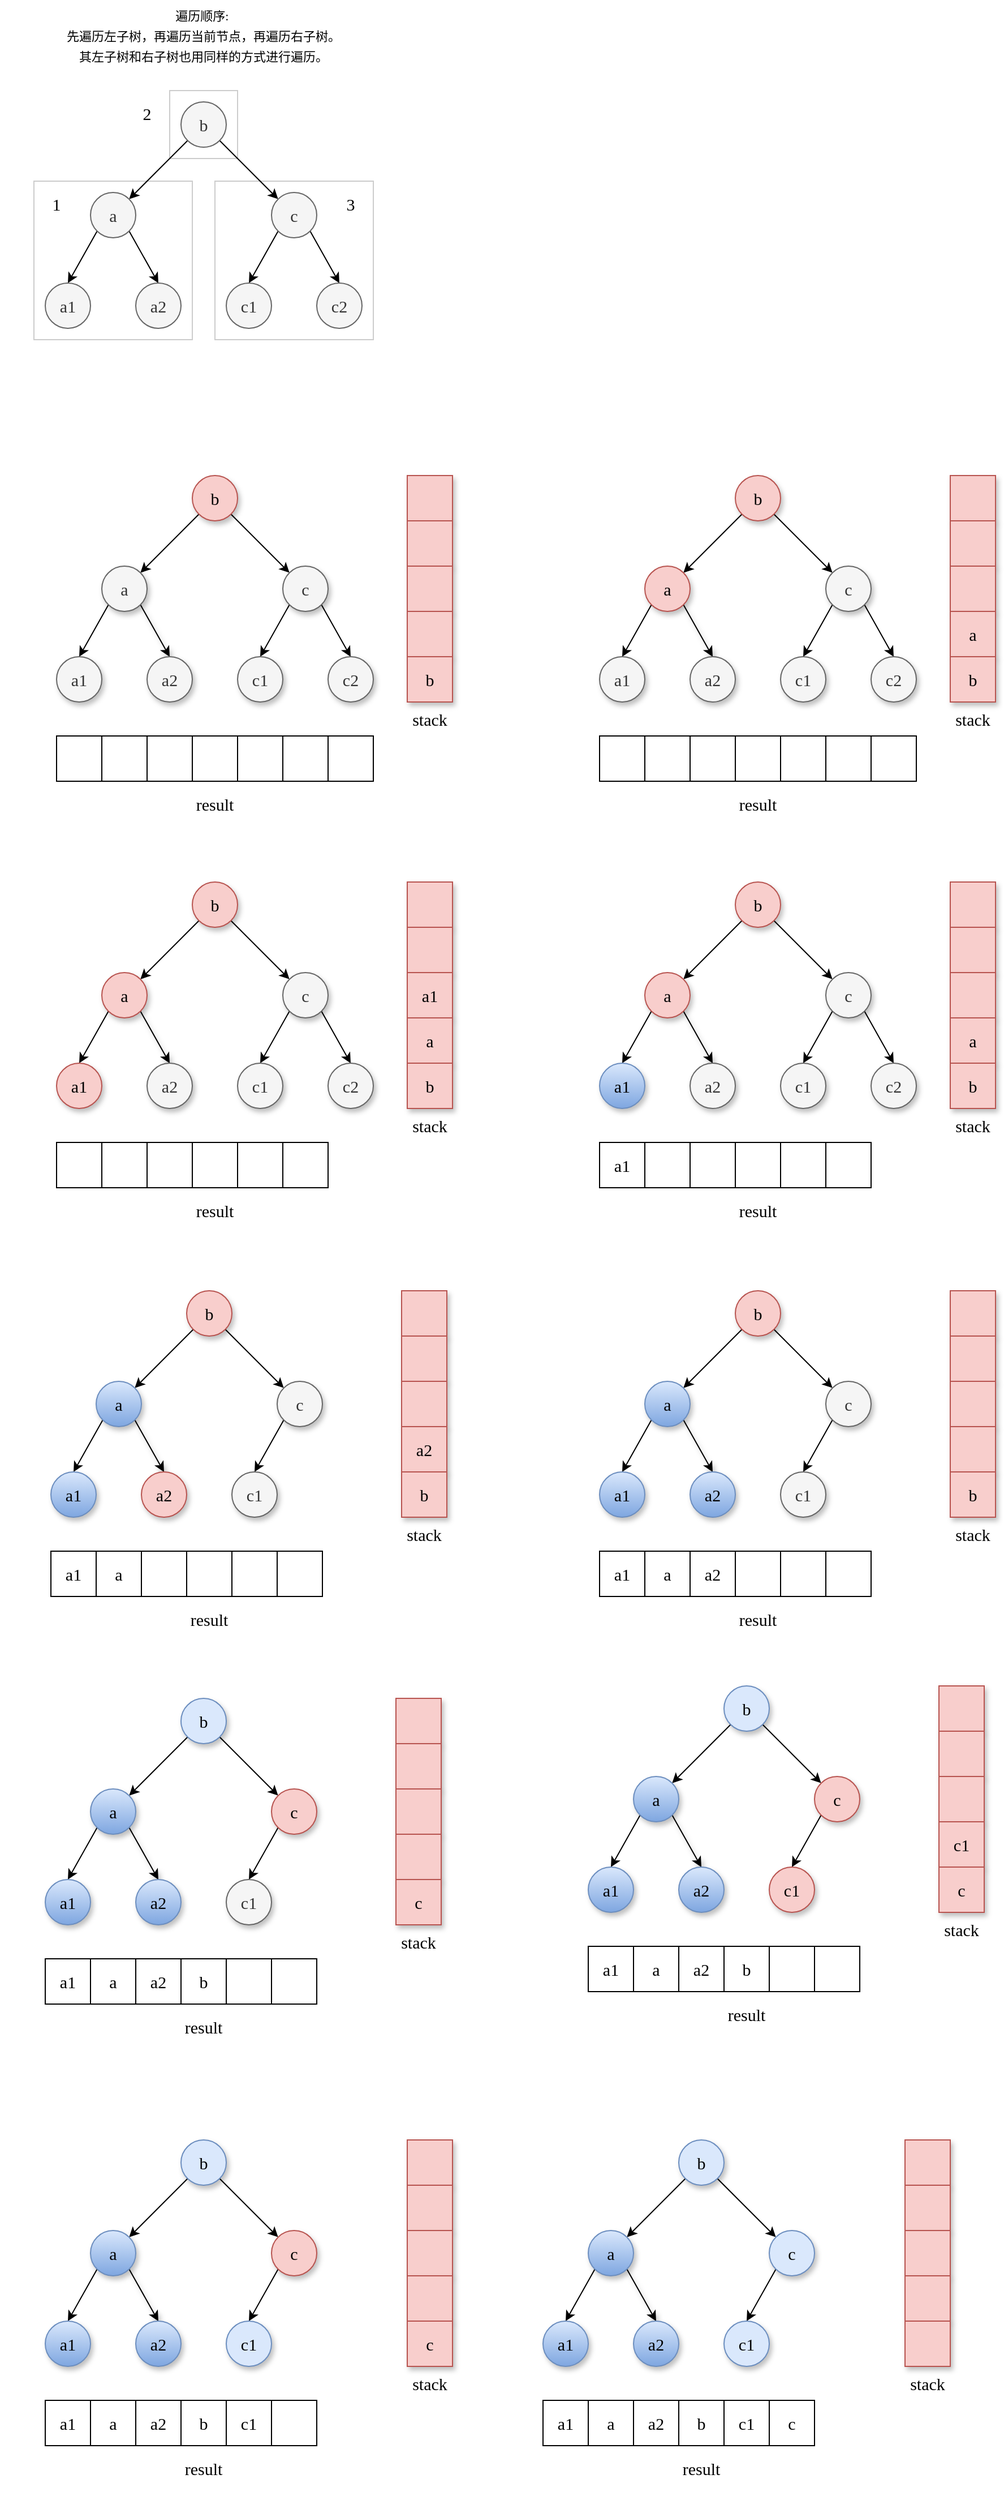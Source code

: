 <mxfile version="15.9.4" type="github">
  <diagram id="OsBDe7f2c46JfeycY80i" name="第 1 页">
    <mxGraphModel dx="848" dy="511" grid="1" gridSize="10" guides="1" tooltips="1" connect="1" arrows="1" fold="1" page="1" pageScale="1" pageWidth="827" pageHeight="1169" math="0" shadow="0">
      <root>
        <mxCell id="0" />
        <mxCell id="1" parent="0" />
        <mxCell id="-RKACE6XITMshn0D2Zvj-30" value="" style="rounded=0;whiteSpace=wrap;html=1;shadow=1;fillColor=#f8cecc;strokeColor=#b85450;" vertex="1" parent="1">
          <mxGeometry x="480" y="530" width="40" height="40" as="geometry" />
        </mxCell>
        <mxCell id="-RKACE6XITMshn0D2Zvj-27" value="" style="rounded=0;whiteSpace=wrap;html=1;shadow=1;fillColor=#f8cecc;strokeColor=#b85450;" vertex="1" parent="1">
          <mxGeometry x="480" y="570" width="40" height="40" as="geometry" />
        </mxCell>
        <mxCell id="-RKACE6XITMshn0D2Zvj-28" value="" style="rounded=0;whiteSpace=wrap;html=1;shadow=1;fillColor=#f8cecc;strokeColor=#b85450;" vertex="1" parent="1">
          <mxGeometry x="480" y="610" width="40" height="40" as="geometry" />
        </mxCell>
        <mxCell id="-RKACE6XITMshn0D2Zvj-26" value="" style="rounded=0;whiteSpace=wrap;html=1;shadow=1;fillColor=#f8cecc;strokeColor=#b85450;" vertex="1" parent="1">
          <mxGeometry x="480" y="650" width="40" height="40" as="geometry" />
        </mxCell>
        <mxCell id="9Na-chZIOd660EwkdCt9-16" value="" style="rounded=0;whiteSpace=wrap;html=1;opacity=20;" parent="1" vertex="1">
          <mxGeometry x="310" y="270" width="140" height="140" as="geometry" />
        </mxCell>
        <mxCell id="9Na-chZIOd660EwkdCt9-17" value="" style="rounded=0;whiteSpace=wrap;html=1;opacity=20;" parent="1" vertex="1">
          <mxGeometry x="270" y="190" width="60" height="60" as="geometry" />
        </mxCell>
        <mxCell id="9Na-chZIOd660EwkdCt9-15" value="" style="rounded=0;whiteSpace=wrap;html=1;opacity=20;" parent="1" vertex="1">
          <mxGeometry x="150" y="270" width="140" height="140" as="geometry" />
        </mxCell>
        <mxCell id="9Na-chZIOd660EwkdCt9-9" style="rounded=0;orthogonalLoop=1;jettySize=auto;html=1;exitX=0;exitY=1;exitDx=0;exitDy=0;entryX=1;entryY=0;entryDx=0;entryDy=0;" parent="1" source="9Na-chZIOd660EwkdCt9-1" target="9Na-chZIOd660EwkdCt9-2" edge="1">
          <mxGeometry relative="1" as="geometry" />
        </mxCell>
        <mxCell id="9Na-chZIOd660EwkdCt9-10" style="edgeStyle=none;rounded=0;orthogonalLoop=1;jettySize=auto;html=1;exitX=1;exitY=1;exitDx=0;exitDy=0;" parent="1" source="9Na-chZIOd660EwkdCt9-1" target="9Na-chZIOd660EwkdCt9-3" edge="1">
          <mxGeometry relative="1" as="geometry" />
        </mxCell>
        <mxCell id="9Na-chZIOd660EwkdCt9-1" value="&lt;font face=&quot;Comic Sans MS&quot; style=&quot;font-size: 15px&quot;&gt;b&lt;/font&gt;" style="ellipse;whiteSpace=wrap;html=1;aspect=fixed;fillColor=#f5f5f5;fontColor=#333333;strokeColor=#666666;" parent="1" vertex="1">
          <mxGeometry x="280" y="200" width="40" height="40" as="geometry" />
        </mxCell>
        <mxCell id="9Na-chZIOd660EwkdCt9-11" style="edgeStyle=none;rounded=0;orthogonalLoop=1;jettySize=auto;html=1;exitX=0;exitY=1;exitDx=0;exitDy=0;entryX=0.5;entryY=0;entryDx=0;entryDy=0;" parent="1" source="9Na-chZIOd660EwkdCt9-2" target="9Na-chZIOd660EwkdCt9-4" edge="1">
          <mxGeometry relative="1" as="geometry" />
        </mxCell>
        <mxCell id="9Na-chZIOd660EwkdCt9-12" style="edgeStyle=none;rounded=0;orthogonalLoop=1;jettySize=auto;html=1;exitX=1;exitY=1;exitDx=0;exitDy=0;entryX=0.5;entryY=0;entryDx=0;entryDy=0;" parent="1" source="9Na-chZIOd660EwkdCt9-2" target="9Na-chZIOd660EwkdCt9-5" edge="1">
          <mxGeometry relative="1" as="geometry" />
        </mxCell>
        <mxCell id="9Na-chZIOd660EwkdCt9-2" value="&lt;font style=&quot;font-size: 15px&quot; face=&quot;Comic Sans MS&quot;&gt;a&lt;/font&gt;" style="ellipse;whiteSpace=wrap;html=1;aspect=fixed;fillColor=#f5f5f5;fontColor=#333333;strokeColor=#666666;" parent="1" vertex="1">
          <mxGeometry x="200" y="280" width="40" height="40" as="geometry" />
        </mxCell>
        <mxCell id="9Na-chZIOd660EwkdCt9-13" style="edgeStyle=none;rounded=0;orthogonalLoop=1;jettySize=auto;html=1;exitX=0;exitY=1;exitDx=0;exitDy=0;entryX=0.5;entryY=0;entryDx=0;entryDy=0;" parent="1" source="9Na-chZIOd660EwkdCt9-3" target="9Na-chZIOd660EwkdCt9-6" edge="1">
          <mxGeometry relative="1" as="geometry" />
        </mxCell>
        <mxCell id="9Na-chZIOd660EwkdCt9-14" style="edgeStyle=none;rounded=0;orthogonalLoop=1;jettySize=auto;html=1;exitX=1;exitY=1;exitDx=0;exitDy=0;entryX=0.5;entryY=0;entryDx=0;entryDy=0;" parent="1" source="9Na-chZIOd660EwkdCt9-3" target="9Na-chZIOd660EwkdCt9-7" edge="1">
          <mxGeometry relative="1" as="geometry" />
        </mxCell>
        <mxCell id="9Na-chZIOd660EwkdCt9-3" value="&lt;font style=&quot;font-size: 15px&quot; face=&quot;Comic Sans MS&quot;&gt;c&lt;/font&gt;" style="ellipse;whiteSpace=wrap;html=1;aspect=fixed;fillColor=#f5f5f5;fontColor=#333333;strokeColor=#666666;" parent="1" vertex="1">
          <mxGeometry x="360" y="280" width="40" height="40" as="geometry" />
        </mxCell>
        <mxCell id="9Na-chZIOd660EwkdCt9-4" value="&lt;font style=&quot;font-size: 15px&quot; face=&quot;Comic Sans MS&quot;&gt;a1&lt;/font&gt;" style="ellipse;whiteSpace=wrap;html=1;aspect=fixed;fillColor=#f5f5f5;fontColor=#333333;strokeColor=#666666;" parent="1" vertex="1">
          <mxGeometry x="160" y="360" width="40" height="40" as="geometry" />
        </mxCell>
        <mxCell id="9Na-chZIOd660EwkdCt9-5" value="&lt;font style=&quot;font-size: 15px&quot; face=&quot;Comic Sans MS&quot;&gt;a2&lt;/font&gt;" style="ellipse;whiteSpace=wrap;html=1;aspect=fixed;fillColor=#f5f5f5;fontColor=#333333;strokeColor=#666666;" parent="1" vertex="1">
          <mxGeometry x="240" y="360" width="40" height="40" as="geometry" />
        </mxCell>
        <mxCell id="9Na-chZIOd660EwkdCt9-6" value="&lt;font style=&quot;font-size: 15px&quot; face=&quot;Comic Sans MS&quot;&gt;c1&lt;/font&gt;" style="ellipse;whiteSpace=wrap;html=1;aspect=fixed;fillColor=#f5f5f5;fontColor=#333333;strokeColor=#666666;" parent="1" vertex="1">
          <mxGeometry x="320" y="360" width="40" height="40" as="geometry" />
        </mxCell>
        <mxCell id="9Na-chZIOd660EwkdCt9-7" value="&lt;font style=&quot;font-size: 15px&quot; face=&quot;Comic Sans MS&quot;&gt;c2&lt;/font&gt;" style="ellipse;whiteSpace=wrap;html=1;aspect=fixed;fillColor=#f5f5f5;fontColor=#333333;strokeColor=#666666;" parent="1" vertex="1">
          <mxGeometry x="400" y="360" width="40" height="40" as="geometry" />
        </mxCell>
        <mxCell id="9Na-chZIOd660EwkdCt9-18" value="1" style="text;html=1;strokeColor=none;fillColor=none;align=center;verticalAlign=middle;whiteSpace=wrap;rounded=0;fontFamily=Comic Sans MS;fontSize=15;opacity=20;" parent="1" vertex="1">
          <mxGeometry x="150" y="270" width="40" height="40" as="geometry" />
        </mxCell>
        <mxCell id="9Na-chZIOd660EwkdCt9-19" value="2" style="text;html=1;strokeColor=none;fillColor=none;align=center;verticalAlign=middle;whiteSpace=wrap;rounded=0;fontFamily=Comic Sans MS;fontSize=15;opacity=20;" parent="1" vertex="1">
          <mxGeometry x="230" y="190" width="40" height="40" as="geometry" />
        </mxCell>
        <mxCell id="9Na-chZIOd660EwkdCt9-20" value="3" style="text;html=1;strokeColor=none;fillColor=none;align=center;verticalAlign=middle;whiteSpace=wrap;rounded=0;fontFamily=Comic Sans MS;fontSize=15;opacity=20;" parent="1" vertex="1">
          <mxGeometry x="410" y="270" width="40" height="40" as="geometry" />
        </mxCell>
        <mxCell id="9Na-chZIOd660EwkdCt9-21" value="&lt;div class=&quot;okr-block-clipboard&quot;&gt;&lt;/div&gt;&lt;div&gt;&lt;font style=&quot;font-size: 11px&quot;&gt;遍历顺序:&amp;nbsp;&lt;/font&gt;&lt;/div&gt;&lt;div&gt;&lt;font style=&quot;font-size: 11px&quot;&gt;先遍历左子树，再遍历当前节点，再遍历右子树。&lt;/font&gt;&lt;/div&gt;&lt;div&gt;&lt;font style=&quot;font-size: 11px&quot;&gt;其左子树和右子树也用同样的方式进行遍历。&lt;/font&gt;&lt;/div&gt;" style="text;html=1;strokeColor=none;fillColor=none;align=center;verticalAlign=middle;whiteSpace=wrap;rounded=0;fontFamily=Comic Sans MS;fontSize=15;opacity=20;" parent="1" vertex="1">
          <mxGeometry x="120" y="110" width="360" height="60" as="geometry" />
        </mxCell>
        <mxCell id="-RKACE6XITMshn0D2Zvj-4" style="rounded=0;orthogonalLoop=1;jettySize=auto;html=1;exitX=0;exitY=1;exitDx=0;exitDy=0;entryX=1;entryY=0;entryDx=0;entryDy=0;shadow=0;" edge="1" parent="1" source="-RKACE6XITMshn0D2Zvj-6" target="-RKACE6XITMshn0D2Zvj-9">
          <mxGeometry relative="1" as="geometry" />
        </mxCell>
        <mxCell id="-RKACE6XITMshn0D2Zvj-5" style="edgeStyle=none;rounded=0;orthogonalLoop=1;jettySize=auto;html=1;exitX=1;exitY=1;exitDx=0;exitDy=0;shadow=0;" edge="1" parent="1" source="-RKACE6XITMshn0D2Zvj-6" target="-RKACE6XITMshn0D2Zvj-12">
          <mxGeometry relative="1" as="geometry" />
        </mxCell>
        <mxCell id="-RKACE6XITMshn0D2Zvj-6" value="&lt;font face=&quot;Comic Sans MS&quot; style=&quot;font-size: 15px&quot;&gt;b&lt;/font&gt;" style="ellipse;whiteSpace=wrap;html=1;aspect=fixed;fillColor=#f8cecc;strokeColor=#b85450;shadow=1;" vertex="1" parent="1">
          <mxGeometry x="290" y="530" width="40" height="40" as="geometry" />
        </mxCell>
        <mxCell id="-RKACE6XITMshn0D2Zvj-7" style="edgeStyle=none;rounded=0;orthogonalLoop=1;jettySize=auto;html=1;exitX=0;exitY=1;exitDx=0;exitDy=0;entryX=0.5;entryY=0;entryDx=0;entryDy=0;shadow=0;" edge="1" parent="1" source="-RKACE6XITMshn0D2Zvj-9" target="-RKACE6XITMshn0D2Zvj-13">
          <mxGeometry relative="1" as="geometry" />
        </mxCell>
        <mxCell id="-RKACE6XITMshn0D2Zvj-8" style="edgeStyle=none;rounded=0;orthogonalLoop=1;jettySize=auto;html=1;exitX=1;exitY=1;exitDx=0;exitDy=0;entryX=0.5;entryY=0;entryDx=0;entryDy=0;shadow=1;" edge="1" parent="1" source="-RKACE6XITMshn0D2Zvj-9" target="-RKACE6XITMshn0D2Zvj-14">
          <mxGeometry relative="1" as="geometry" />
        </mxCell>
        <mxCell id="-RKACE6XITMshn0D2Zvj-9" value="&lt;font style=&quot;font-size: 15px&quot; face=&quot;Comic Sans MS&quot;&gt;a&lt;/font&gt;" style="ellipse;whiteSpace=wrap;html=1;aspect=fixed;fillColor=#f5f5f5;fontColor=#333333;strokeColor=#666666;shadow=1;" vertex="1" parent="1">
          <mxGeometry x="210" y="610" width="40" height="40" as="geometry" />
        </mxCell>
        <mxCell id="-RKACE6XITMshn0D2Zvj-10" style="edgeStyle=none;rounded=0;orthogonalLoop=1;jettySize=auto;html=1;exitX=0;exitY=1;exitDx=0;exitDy=0;entryX=0.5;entryY=0;entryDx=0;entryDy=0;shadow=0;" edge="1" parent="1" source="-RKACE6XITMshn0D2Zvj-12" target="-RKACE6XITMshn0D2Zvj-15">
          <mxGeometry relative="1" as="geometry" />
        </mxCell>
        <mxCell id="-RKACE6XITMshn0D2Zvj-11" style="edgeStyle=none;rounded=0;orthogonalLoop=1;jettySize=auto;html=1;exitX=1;exitY=1;exitDx=0;exitDy=0;entryX=0.5;entryY=0;entryDx=0;entryDy=0;shadow=0;" edge="1" parent="1" source="-RKACE6XITMshn0D2Zvj-12" target="-RKACE6XITMshn0D2Zvj-16">
          <mxGeometry relative="1" as="geometry" />
        </mxCell>
        <mxCell id="-RKACE6XITMshn0D2Zvj-12" value="&lt;font style=&quot;font-size: 15px&quot; face=&quot;Comic Sans MS&quot;&gt;c&lt;/font&gt;" style="ellipse;whiteSpace=wrap;html=1;aspect=fixed;fillColor=#f5f5f5;fontColor=#333333;strokeColor=#666666;shadow=1;" vertex="1" parent="1">
          <mxGeometry x="370" y="610" width="40" height="40" as="geometry" />
        </mxCell>
        <mxCell id="-RKACE6XITMshn0D2Zvj-13" value="&lt;font style=&quot;font-size: 15px&quot; face=&quot;Comic Sans MS&quot;&gt;a1&lt;/font&gt;" style="ellipse;whiteSpace=wrap;html=1;aspect=fixed;fillColor=#f5f5f5;fontColor=#333333;strokeColor=#666666;shadow=1;" vertex="1" parent="1">
          <mxGeometry x="170" y="690" width="40" height="40" as="geometry" />
        </mxCell>
        <mxCell id="-RKACE6XITMshn0D2Zvj-14" value="&lt;font style=&quot;font-size: 15px&quot; face=&quot;Comic Sans MS&quot;&gt;a2&lt;/font&gt;" style="ellipse;whiteSpace=wrap;html=1;aspect=fixed;fillColor=#f5f5f5;fontColor=#333333;strokeColor=#666666;shadow=1;" vertex="1" parent="1">
          <mxGeometry x="250" y="690" width="40" height="40" as="geometry" />
        </mxCell>
        <mxCell id="-RKACE6XITMshn0D2Zvj-15" value="&lt;font style=&quot;font-size: 15px&quot; face=&quot;Comic Sans MS&quot;&gt;c1&lt;/font&gt;" style="ellipse;whiteSpace=wrap;html=1;aspect=fixed;fillColor=#f5f5f5;fontColor=#333333;strokeColor=#666666;shadow=1;" vertex="1" parent="1">
          <mxGeometry x="330" y="690" width="40" height="40" as="geometry" />
        </mxCell>
        <mxCell id="-RKACE6XITMshn0D2Zvj-16" value="&lt;font style=&quot;font-size: 15px&quot; face=&quot;Comic Sans MS&quot;&gt;c2&lt;/font&gt;" style="ellipse;whiteSpace=wrap;html=1;aspect=fixed;fillColor=#f5f5f5;fontColor=#333333;strokeColor=#666666;shadow=1;" vertex="1" parent="1">
          <mxGeometry x="410" y="690" width="40" height="40" as="geometry" />
        </mxCell>
        <mxCell id="-RKACE6XITMshn0D2Zvj-25" value="&lt;font style=&quot;font-size: 15px&quot; face=&quot;Comic Sans MS&quot;&gt;b&lt;/font&gt;" style="rounded=0;whiteSpace=wrap;html=1;shadow=1;fillColor=#f8cecc;strokeColor=#b85450;" vertex="1" parent="1">
          <mxGeometry x="480" y="690" width="40" height="40" as="geometry" />
        </mxCell>
        <mxCell id="-RKACE6XITMshn0D2Zvj-32" value="" style="rounded=0;whiteSpace=wrap;html=1;shadow=1;fillColor=#f8cecc;strokeColor=#b85450;" vertex="1" parent="1">
          <mxGeometry x="960" y="530" width="40" height="40" as="geometry" />
        </mxCell>
        <mxCell id="-RKACE6XITMshn0D2Zvj-33" value="" style="rounded=0;whiteSpace=wrap;html=1;shadow=1;fillColor=#f8cecc;strokeColor=#b85450;" vertex="1" parent="1">
          <mxGeometry x="960" y="570" width="40" height="40" as="geometry" />
        </mxCell>
        <mxCell id="-RKACE6XITMshn0D2Zvj-34" value="" style="rounded=0;whiteSpace=wrap;html=1;shadow=1;fillColor=#f8cecc;strokeColor=#b85450;" vertex="1" parent="1">
          <mxGeometry x="960" y="610" width="40" height="40" as="geometry" />
        </mxCell>
        <mxCell id="-RKACE6XITMshn0D2Zvj-35" value="&lt;font style=&quot;font-size: 15px&quot; face=&quot;Comic Sans MS&quot;&gt;a&lt;/font&gt;" style="rounded=0;whiteSpace=wrap;html=1;shadow=1;fillColor=#f8cecc;strokeColor=#b85450;" vertex="1" parent="1">
          <mxGeometry x="960" y="650" width="40" height="40" as="geometry" />
        </mxCell>
        <mxCell id="-RKACE6XITMshn0D2Zvj-36" style="rounded=0;orthogonalLoop=1;jettySize=auto;html=1;exitX=0;exitY=1;exitDx=0;exitDy=0;entryX=1;entryY=0;entryDx=0;entryDy=0;shadow=0;" edge="1" parent="1" source="-RKACE6XITMshn0D2Zvj-38" target="-RKACE6XITMshn0D2Zvj-41">
          <mxGeometry relative="1" as="geometry" />
        </mxCell>
        <mxCell id="-RKACE6XITMshn0D2Zvj-37" style="edgeStyle=none;rounded=0;orthogonalLoop=1;jettySize=auto;html=1;exitX=1;exitY=1;exitDx=0;exitDy=0;shadow=0;" edge="1" parent="1" source="-RKACE6XITMshn0D2Zvj-38" target="-RKACE6XITMshn0D2Zvj-44">
          <mxGeometry relative="1" as="geometry" />
        </mxCell>
        <mxCell id="-RKACE6XITMshn0D2Zvj-38" value="&lt;font face=&quot;Comic Sans MS&quot; style=&quot;font-size: 15px&quot;&gt;b&lt;/font&gt;" style="ellipse;whiteSpace=wrap;html=1;aspect=fixed;fillColor=#f8cecc;strokeColor=#b85450;shadow=1;" vertex="1" parent="1">
          <mxGeometry x="770" y="530" width="40" height="40" as="geometry" />
        </mxCell>
        <mxCell id="-RKACE6XITMshn0D2Zvj-39" style="edgeStyle=none;rounded=0;orthogonalLoop=1;jettySize=auto;html=1;exitX=0;exitY=1;exitDx=0;exitDy=0;entryX=0.5;entryY=0;entryDx=0;entryDy=0;shadow=0;" edge="1" parent="1" source="-RKACE6XITMshn0D2Zvj-41" target="-RKACE6XITMshn0D2Zvj-47">
          <mxGeometry relative="1" as="geometry" />
        </mxCell>
        <mxCell id="-RKACE6XITMshn0D2Zvj-40" style="edgeStyle=none;rounded=0;orthogonalLoop=1;jettySize=auto;html=1;exitX=1;exitY=1;exitDx=0;exitDy=0;entryX=0.5;entryY=0;entryDx=0;entryDy=0;shadow=1;" edge="1" parent="1" source="-RKACE6XITMshn0D2Zvj-41" target="-RKACE6XITMshn0D2Zvj-48">
          <mxGeometry relative="1" as="geometry" />
        </mxCell>
        <mxCell id="-RKACE6XITMshn0D2Zvj-41" value="&lt;font style=&quot;font-size: 15px&quot; face=&quot;Comic Sans MS&quot;&gt;a&lt;/font&gt;" style="ellipse;whiteSpace=wrap;html=1;aspect=fixed;fillColor=#f8cecc;strokeColor=#b85450;shadow=1;" vertex="1" parent="1">
          <mxGeometry x="690" y="610" width="40" height="40" as="geometry" />
        </mxCell>
        <mxCell id="-RKACE6XITMshn0D2Zvj-42" style="edgeStyle=none;rounded=0;orthogonalLoop=1;jettySize=auto;html=1;exitX=0;exitY=1;exitDx=0;exitDy=0;entryX=0.5;entryY=0;entryDx=0;entryDy=0;shadow=0;" edge="1" parent="1" source="-RKACE6XITMshn0D2Zvj-44" target="-RKACE6XITMshn0D2Zvj-49">
          <mxGeometry relative="1" as="geometry" />
        </mxCell>
        <mxCell id="-RKACE6XITMshn0D2Zvj-43" style="edgeStyle=none;rounded=0;orthogonalLoop=1;jettySize=auto;html=1;exitX=1;exitY=1;exitDx=0;exitDy=0;entryX=0.5;entryY=0;entryDx=0;entryDy=0;shadow=0;" edge="1" parent="1" source="-RKACE6XITMshn0D2Zvj-44" target="-RKACE6XITMshn0D2Zvj-50">
          <mxGeometry relative="1" as="geometry" />
        </mxCell>
        <mxCell id="-RKACE6XITMshn0D2Zvj-44" value="&lt;font style=&quot;font-size: 15px&quot; face=&quot;Comic Sans MS&quot;&gt;c&lt;/font&gt;" style="ellipse;whiteSpace=wrap;html=1;aspect=fixed;fillColor=#f5f5f5;fontColor=#333333;strokeColor=#666666;shadow=1;" vertex="1" parent="1">
          <mxGeometry x="850" y="610" width="40" height="40" as="geometry" />
        </mxCell>
        <mxCell id="-RKACE6XITMshn0D2Zvj-47" value="&lt;font style=&quot;font-size: 15px&quot; face=&quot;Comic Sans MS&quot;&gt;a1&lt;/font&gt;" style="ellipse;whiteSpace=wrap;html=1;aspect=fixed;fillColor=#f5f5f5;fontColor=#333333;strokeColor=#666666;shadow=1;" vertex="1" parent="1">
          <mxGeometry x="650" y="690" width="40" height="40" as="geometry" />
        </mxCell>
        <mxCell id="-RKACE6XITMshn0D2Zvj-48" value="&lt;font style=&quot;font-size: 15px&quot; face=&quot;Comic Sans MS&quot;&gt;a2&lt;/font&gt;" style="ellipse;whiteSpace=wrap;html=1;aspect=fixed;fillColor=#f5f5f5;fontColor=#333333;strokeColor=#666666;shadow=1;" vertex="1" parent="1">
          <mxGeometry x="730" y="690" width="40" height="40" as="geometry" />
        </mxCell>
        <mxCell id="-RKACE6XITMshn0D2Zvj-49" value="&lt;font style=&quot;font-size: 15px&quot; face=&quot;Comic Sans MS&quot;&gt;c1&lt;/font&gt;" style="ellipse;whiteSpace=wrap;html=1;aspect=fixed;fillColor=#f5f5f5;fontColor=#333333;strokeColor=#666666;shadow=1;" vertex="1" parent="1">
          <mxGeometry x="810" y="690" width="40" height="40" as="geometry" />
        </mxCell>
        <mxCell id="-RKACE6XITMshn0D2Zvj-50" value="&lt;font style=&quot;font-size: 15px&quot; face=&quot;Comic Sans MS&quot;&gt;c2&lt;/font&gt;" style="ellipse;whiteSpace=wrap;html=1;aspect=fixed;fillColor=#f5f5f5;fontColor=#333333;strokeColor=#666666;shadow=1;" vertex="1" parent="1">
          <mxGeometry x="890" y="690" width="40" height="40" as="geometry" />
        </mxCell>
        <mxCell id="-RKACE6XITMshn0D2Zvj-53" value="&lt;font style=&quot;font-size: 15px&quot; face=&quot;Comic Sans MS&quot;&gt;b&lt;/font&gt;" style="rounded=0;whiteSpace=wrap;html=1;shadow=1;fillColor=#f8cecc;strokeColor=#b85450;" vertex="1" parent="1">
          <mxGeometry x="960" y="690" width="40" height="40" as="geometry" />
        </mxCell>
        <mxCell id="-RKACE6XITMshn0D2Zvj-55" value="" style="rounded=0;whiteSpace=wrap;html=1;shadow=1;fillColor=#f8cecc;strokeColor=#b85450;" vertex="1" parent="1">
          <mxGeometry x="480" y="889" width="40" height="40" as="geometry" />
        </mxCell>
        <mxCell id="-RKACE6XITMshn0D2Zvj-56" value="" style="rounded=0;whiteSpace=wrap;html=1;shadow=1;fillColor=#f8cecc;strokeColor=#b85450;" vertex="1" parent="1">
          <mxGeometry x="480" y="929" width="40" height="40" as="geometry" />
        </mxCell>
        <mxCell id="-RKACE6XITMshn0D2Zvj-57" value="&lt;font style=&quot;font-size: 15px&quot; face=&quot;Comic Sans MS&quot;&gt;a1&lt;/font&gt;" style="rounded=0;whiteSpace=wrap;html=1;shadow=1;fillColor=#f8cecc;strokeColor=#b85450;" vertex="1" parent="1">
          <mxGeometry x="480" y="969" width="40" height="40" as="geometry" />
        </mxCell>
        <mxCell id="-RKACE6XITMshn0D2Zvj-58" value="&lt;font style=&quot;font-size: 15px&quot; face=&quot;Comic Sans MS&quot;&gt;a&lt;/font&gt;" style="rounded=0;whiteSpace=wrap;html=1;shadow=1;fillColor=#f8cecc;strokeColor=#b85450;" vertex="1" parent="1">
          <mxGeometry x="480" y="1009" width="40" height="40" as="geometry" />
        </mxCell>
        <mxCell id="-RKACE6XITMshn0D2Zvj-59" style="rounded=0;orthogonalLoop=1;jettySize=auto;html=1;exitX=0;exitY=1;exitDx=0;exitDy=0;entryX=1;entryY=0;entryDx=0;entryDy=0;shadow=0;" edge="1" parent="1" source="-RKACE6XITMshn0D2Zvj-61" target="-RKACE6XITMshn0D2Zvj-64">
          <mxGeometry relative="1" as="geometry" />
        </mxCell>
        <mxCell id="-RKACE6XITMshn0D2Zvj-60" style="edgeStyle=none;rounded=0;orthogonalLoop=1;jettySize=auto;html=1;exitX=1;exitY=1;exitDx=0;exitDy=0;shadow=0;" edge="1" parent="1" source="-RKACE6XITMshn0D2Zvj-61" target="-RKACE6XITMshn0D2Zvj-67">
          <mxGeometry relative="1" as="geometry" />
        </mxCell>
        <mxCell id="-RKACE6XITMshn0D2Zvj-61" value="&lt;font face=&quot;Comic Sans MS&quot; style=&quot;font-size: 15px&quot;&gt;b&lt;/font&gt;" style="ellipse;whiteSpace=wrap;html=1;aspect=fixed;fillColor=#f8cecc;strokeColor=#b85450;shadow=1;" vertex="1" parent="1">
          <mxGeometry x="290" y="889" width="40" height="40" as="geometry" />
        </mxCell>
        <mxCell id="-RKACE6XITMshn0D2Zvj-62" style="edgeStyle=none;rounded=0;orthogonalLoop=1;jettySize=auto;html=1;exitX=0;exitY=1;exitDx=0;exitDy=0;entryX=0.5;entryY=0;entryDx=0;entryDy=0;shadow=0;" edge="1" parent="1" source="-RKACE6XITMshn0D2Zvj-64" target="-RKACE6XITMshn0D2Zvj-70">
          <mxGeometry relative="1" as="geometry" />
        </mxCell>
        <mxCell id="-RKACE6XITMshn0D2Zvj-63" style="edgeStyle=none;rounded=0;orthogonalLoop=1;jettySize=auto;html=1;exitX=1;exitY=1;exitDx=0;exitDy=0;entryX=0.5;entryY=0;entryDx=0;entryDy=0;shadow=1;" edge="1" parent="1" source="-RKACE6XITMshn0D2Zvj-64" target="-RKACE6XITMshn0D2Zvj-71">
          <mxGeometry relative="1" as="geometry" />
        </mxCell>
        <mxCell id="-RKACE6XITMshn0D2Zvj-64" value="&lt;font style=&quot;font-size: 15px&quot; face=&quot;Comic Sans MS&quot;&gt;a&lt;/font&gt;" style="ellipse;whiteSpace=wrap;html=1;aspect=fixed;fillColor=#f8cecc;strokeColor=#b85450;shadow=1;" vertex="1" parent="1">
          <mxGeometry x="210" y="969" width="40" height="40" as="geometry" />
        </mxCell>
        <mxCell id="-RKACE6XITMshn0D2Zvj-65" style="edgeStyle=none;rounded=0;orthogonalLoop=1;jettySize=auto;html=1;exitX=0;exitY=1;exitDx=0;exitDy=0;entryX=0.5;entryY=0;entryDx=0;entryDy=0;shadow=0;" edge="1" parent="1" source="-RKACE6XITMshn0D2Zvj-67" target="-RKACE6XITMshn0D2Zvj-72">
          <mxGeometry relative="1" as="geometry" />
        </mxCell>
        <mxCell id="-RKACE6XITMshn0D2Zvj-66" style="edgeStyle=none;rounded=0;orthogonalLoop=1;jettySize=auto;html=1;exitX=1;exitY=1;exitDx=0;exitDy=0;entryX=0.5;entryY=0;entryDx=0;entryDy=0;shadow=0;" edge="1" parent="1" source="-RKACE6XITMshn0D2Zvj-67" target="-RKACE6XITMshn0D2Zvj-73">
          <mxGeometry relative="1" as="geometry" />
        </mxCell>
        <mxCell id="-RKACE6XITMshn0D2Zvj-67" value="&lt;font style=&quot;font-size: 15px&quot; face=&quot;Comic Sans MS&quot;&gt;c&lt;/font&gt;" style="ellipse;whiteSpace=wrap;html=1;aspect=fixed;fillColor=#f5f5f5;fontColor=#333333;strokeColor=#666666;shadow=1;" vertex="1" parent="1">
          <mxGeometry x="370" y="969" width="40" height="40" as="geometry" />
        </mxCell>
        <mxCell id="-RKACE6XITMshn0D2Zvj-70" value="&lt;font style=&quot;font-size: 15px&quot; face=&quot;Comic Sans MS&quot;&gt;a1&lt;/font&gt;" style="ellipse;whiteSpace=wrap;html=1;aspect=fixed;fillColor=#f8cecc;strokeColor=#b85450;shadow=1;" vertex="1" parent="1">
          <mxGeometry x="170" y="1049" width="40" height="40" as="geometry" />
        </mxCell>
        <mxCell id="-RKACE6XITMshn0D2Zvj-71" value="&lt;font style=&quot;font-size: 15px&quot; face=&quot;Comic Sans MS&quot;&gt;a2&lt;/font&gt;" style="ellipse;whiteSpace=wrap;html=1;aspect=fixed;fillColor=#f5f5f5;fontColor=#333333;strokeColor=#666666;shadow=1;" vertex="1" parent="1">
          <mxGeometry x="250" y="1049" width="40" height="40" as="geometry" />
        </mxCell>
        <mxCell id="-RKACE6XITMshn0D2Zvj-72" value="&lt;font style=&quot;font-size: 15px&quot; face=&quot;Comic Sans MS&quot;&gt;c1&lt;/font&gt;" style="ellipse;whiteSpace=wrap;html=1;aspect=fixed;fillColor=#f5f5f5;fontColor=#333333;strokeColor=#666666;shadow=1;" vertex="1" parent="1">
          <mxGeometry x="330" y="1049" width="40" height="40" as="geometry" />
        </mxCell>
        <mxCell id="-RKACE6XITMshn0D2Zvj-73" value="&lt;font style=&quot;font-size: 15px&quot; face=&quot;Comic Sans MS&quot;&gt;c2&lt;/font&gt;" style="ellipse;whiteSpace=wrap;html=1;aspect=fixed;fillColor=#f5f5f5;fontColor=#333333;strokeColor=#666666;shadow=1;" vertex="1" parent="1">
          <mxGeometry x="410" y="1049" width="40" height="40" as="geometry" />
        </mxCell>
        <mxCell id="-RKACE6XITMshn0D2Zvj-76" value="&lt;font style=&quot;font-size: 15px&quot; face=&quot;Comic Sans MS&quot;&gt;b&lt;/font&gt;" style="rounded=0;whiteSpace=wrap;html=1;shadow=1;fillColor=#f8cecc;strokeColor=#b85450;" vertex="1" parent="1">
          <mxGeometry x="480" y="1049" width="40" height="40" as="geometry" />
        </mxCell>
        <mxCell id="-RKACE6XITMshn0D2Zvj-78" value="" style="rounded=0;whiteSpace=wrap;html=1;shadow=1;fillColor=#f8cecc;strokeColor=#b85450;" vertex="1" parent="1">
          <mxGeometry x="960" y="889" width="40" height="40" as="geometry" />
        </mxCell>
        <mxCell id="-RKACE6XITMshn0D2Zvj-79" value="" style="rounded=0;whiteSpace=wrap;html=1;shadow=1;fillColor=#f8cecc;strokeColor=#b85450;" vertex="1" parent="1">
          <mxGeometry x="960" y="929" width="40" height="40" as="geometry" />
        </mxCell>
        <mxCell id="-RKACE6XITMshn0D2Zvj-80" value="" style="rounded=0;whiteSpace=wrap;html=1;shadow=1;fillColor=#f8cecc;strokeColor=#b85450;" vertex="1" parent="1">
          <mxGeometry x="960" y="969" width="40" height="40" as="geometry" />
        </mxCell>
        <mxCell id="-RKACE6XITMshn0D2Zvj-81" value="&lt;font style=&quot;font-size: 15px&quot; face=&quot;Comic Sans MS&quot;&gt;a&lt;/font&gt;" style="rounded=0;whiteSpace=wrap;html=1;shadow=1;fillColor=#f8cecc;strokeColor=#b85450;" vertex="1" parent="1">
          <mxGeometry x="960" y="1009" width="40" height="40" as="geometry" />
        </mxCell>
        <mxCell id="-RKACE6XITMshn0D2Zvj-82" style="rounded=0;orthogonalLoop=1;jettySize=auto;html=1;exitX=0;exitY=1;exitDx=0;exitDy=0;entryX=1;entryY=0;entryDx=0;entryDy=0;shadow=0;" edge="1" parent="1" source="-RKACE6XITMshn0D2Zvj-84" target="-RKACE6XITMshn0D2Zvj-87">
          <mxGeometry relative="1" as="geometry" />
        </mxCell>
        <mxCell id="-RKACE6XITMshn0D2Zvj-83" style="edgeStyle=none;rounded=0;orthogonalLoop=1;jettySize=auto;html=1;exitX=1;exitY=1;exitDx=0;exitDy=0;shadow=0;" edge="1" parent="1" source="-RKACE6XITMshn0D2Zvj-84" target="-RKACE6XITMshn0D2Zvj-90">
          <mxGeometry relative="1" as="geometry" />
        </mxCell>
        <mxCell id="-RKACE6XITMshn0D2Zvj-84" value="&lt;font face=&quot;Comic Sans MS&quot; style=&quot;font-size: 15px&quot;&gt;b&lt;/font&gt;" style="ellipse;whiteSpace=wrap;html=1;aspect=fixed;fillColor=#f8cecc;strokeColor=#b85450;shadow=1;" vertex="1" parent="1">
          <mxGeometry x="770" y="889" width="40" height="40" as="geometry" />
        </mxCell>
        <mxCell id="-RKACE6XITMshn0D2Zvj-85" style="edgeStyle=none;rounded=0;orthogonalLoop=1;jettySize=auto;html=1;exitX=0;exitY=1;exitDx=0;exitDy=0;entryX=0.5;entryY=0;entryDx=0;entryDy=0;shadow=0;" edge="1" parent="1" source="-RKACE6XITMshn0D2Zvj-87" target="-RKACE6XITMshn0D2Zvj-93">
          <mxGeometry relative="1" as="geometry" />
        </mxCell>
        <mxCell id="-RKACE6XITMshn0D2Zvj-86" style="edgeStyle=none;rounded=0;orthogonalLoop=1;jettySize=auto;html=1;exitX=1;exitY=1;exitDx=0;exitDy=0;entryX=0.5;entryY=0;entryDx=0;entryDy=0;shadow=1;" edge="1" parent="1" source="-RKACE6XITMshn0D2Zvj-87" target="-RKACE6XITMshn0D2Zvj-94">
          <mxGeometry relative="1" as="geometry" />
        </mxCell>
        <mxCell id="-RKACE6XITMshn0D2Zvj-87" value="&lt;font style=&quot;font-size: 15px&quot; face=&quot;Comic Sans MS&quot;&gt;a&lt;/font&gt;" style="ellipse;whiteSpace=wrap;html=1;aspect=fixed;fillColor=#f8cecc;strokeColor=#b85450;shadow=1;" vertex="1" parent="1">
          <mxGeometry x="690" y="969" width="40" height="40" as="geometry" />
        </mxCell>
        <mxCell id="-RKACE6XITMshn0D2Zvj-88" style="edgeStyle=none;rounded=0;orthogonalLoop=1;jettySize=auto;html=1;exitX=0;exitY=1;exitDx=0;exitDy=0;entryX=0.5;entryY=0;entryDx=0;entryDy=0;shadow=0;" edge="1" parent="1" source="-RKACE6XITMshn0D2Zvj-90" target="-RKACE6XITMshn0D2Zvj-95">
          <mxGeometry relative="1" as="geometry" />
        </mxCell>
        <mxCell id="-RKACE6XITMshn0D2Zvj-89" style="edgeStyle=none;rounded=0;orthogonalLoop=1;jettySize=auto;html=1;exitX=1;exitY=1;exitDx=0;exitDy=0;entryX=0.5;entryY=0;entryDx=0;entryDy=0;shadow=0;" edge="1" parent="1" source="-RKACE6XITMshn0D2Zvj-90" target="-RKACE6XITMshn0D2Zvj-96">
          <mxGeometry relative="1" as="geometry" />
        </mxCell>
        <mxCell id="-RKACE6XITMshn0D2Zvj-90" value="&lt;font style=&quot;font-size: 15px&quot; face=&quot;Comic Sans MS&quot;&gt;c&lt;/font&gt;" style="ellipse;whiteSpace=wrap;html=1;aspect=fixed;fillColor=#f5f5f5;fontColor=#333333;strokeColor=#666666;shadow=1;" vertex="1" parent="1">
          <mxGeometry x="850" y="969" width="40" height="40" as="geometry" />
        </mxCell>
        <mxCell id="-RKACE6XITMshn0D2Zvj-93" value="&lt;font style=&quot;font-size: 15px&quot; face=&quot;Comic Sans MS&quot;&gt;a1&lt;/font&gt;" style="ellipse;whiteSpace=wrap;html=1;aspect=fixed;fillColor=#dae8fc;strokeColor=#6c8ebf;shadow=1;gradientColor=#7ea6e0;" vertex="1" parent="1">
          <mxGeometry x="650" y="1049" width="40" height="40" as="geometry" />
        </mxCell>
        <mxCell id="-RKACE6XITMshn0D2Zvj-94" value="&lt;font style=&quot;font-size: 15px&quot; face=&quot;Comic Sans MS&quot;&gt;a2&lt;/font&gt;" style="ellipse;whiteSpace=wrap;html=1;aspect=fixed;fillColor=#f5f5f5;fontColor=#333333;strokeColor=#666666;shadow=1;" vertex="1" parent="1">
          <mxGeometry x="730" y="1049" width="40" height="40" as="geometry" />
        </mxCell>
        <mxCell id="-RKACE6XITMshn0D2Zvj-95" value="&lt;font style=&quot;font-size: 15px&quot; face=&quot;Comic Sans MS&quot;&gt;c1&lt;/font&gt;" style="ellipse;whiteSpace=wrap;html=1;aspect=fixed;fillColor=#f5f5f5;fontColor=#333333;strokeColor=#666666;shadow=1;" vertex="1" parent="1">
          <mxGeometry x="810" y="1049" width="40" height="40" as="geometry" />
        </mxCell>
        <mxCell id="-RKACE6XITMshn0D2Zvj-96" value="&lt;font style=&quot;font-size: 15px&quot; face=&quot;Comic Sans MS&quot;&gt;c2&lt;/font&gt;" style="ellipse;whiteSpace=wrap;html=1;aspect=fixed;fillColor=#f5f5f5;fontColor=#333333;strokeColor=#666666;shadow=1;" vertex="1" parent="1">
          <mxGeometry x="890" y="1049" width="40" height="40" as="geometry" />
        </mxCell>
        <mxCell id="-RKACE6XITMshn0D2Zvj-99" value="&lt;font style=&quot;font-size: 15px&quot; face=&quot;Comic Sans MS&quot;&gt;b&lt;/font&gt;" style="rounded=0;whiteSpace=wrap;html=1;shadow=1;fillColor=#f8cecc;strokeColor=#b85450;" vertex="1" parent="1">
          <mxGeometry x="960" y="1049" width="40" height="40" as="geometry" />
        </mxCell>
        <mxCell id="-RKACE6XITMshn0D2Zvj-100" value="stack" style="text;html=1;strokeColor=none;fillColor=none;align=center;verticalAlign=middle;whiteSpace=wrap;rounded=0;shadow=1;fontFamily=Comic Sans MS;fontSize=15;opacity=50;" vertex="1" parent="1">
          <mxGeometry x="480" y="730" width="40" height="30" as="geometry" />
        </mxCell>
        <mxCell id="-RKACE6XITMshn0D2Zvj-103" value="" style="rounded=0;whiteSpace=wrap;html=1;shadow=0;fontFamily=Comic Sans MS;fontSize=15;sketch=0;" vertex="1" parent="1">
          <mxGeometry x="170" y="760" width="40" height="40" as="geometry" />
        </mxCell>
        <mxCell id="-RKACE6XITMshn0D2Zvj-104" value="result" style="text;html=1;strokeColor=none;fillColor=none;align=center;verticalAlign=middle;whiteSpace=wrap;rounded=0;shadow=1;fontFamily=Comic Sans MS;fontSize=15;opacity=50;" vertex="1" parent="1">
          <mxGeometry x="170" y="800" width="280" height="40" as="geometry" />
        </mxCell>
        <mxCell id="-RKACE6XITMshn0D2Zvj-105" value="" style="rounded=0;whiteSpace=wrap;html=1;shadow=0;fontFamily=Comic Sans MS;fontSize=15;sketch=0;" vertex="1" parent="1">
          <mxGeometry x="210" y="760" width="40" height="40" as="geometry" />
        </mxCell>
        <mxCell id="-RKACE6XITMshn0D2Zvj-106" value="" style="rounded=0;whiteSpace=wrap;html=1;shadow=0;fontFamily=Comic Sans MS;fontSize=15;sketch=0;" vertex="1" parent="1">
          <mxGeometry x="250" y="760" width="40" height="40" as="geometry" />
        </mxCell>
        <mxCell id="-RKACE6XITMshn0D2Zvj-107" value="" style="rounded=0;whiteSpace=wrap;html=1;shadow=0;fontFamily=Comic Sans MS;fontSize=15;sketch=0;" vertex="1" parent="1">
          <mxGeometry x="290" y="760" width="40" height="40" as="geometry" />
        </mxCell>
        <mxCell id="-RKACE6XITMshn0D2Zvj-108" value="" style="rounded=0;whiteSpace=wrap;html=1;shadow=0;fontFamily=Comic Sans MS;fontSize=15;sketch=0;" vertex="1" parent="1">
          <mxGeometry x="330" y="760" width="40" height="40" as="geometry" />
        </mxCell>
        <mxCell id="-RKACE6XITMshn0D2Zvj-109" value="" style="rounded=0;whiteSpace=wrap;html=1;shadow=0;fontFamily=Comic Sans MS;fontSize=15;sketch=0;" vertex="1" parent="1">
          <mxGeometry x="370" y="760" width="40" height="40" as="geometry" />
        </mxCell>
        <mxCell id="-RKACE6XITMshn0D2Zvj-110" value="" style="rounded=0;whiteSpace=wrap;html=1;shadow=0;fontFamily=Comic Sans MS;fontSize=15;sketch=0;" vertex="1" parent="1">
          <mxGeometry x="410" y="760" width="40" height="40" as="geometry" />
        </mxCell>
        <mxCell id="-RKACE6XITMshn0D2Zvj-111" value="" style="rounded=0;whiteSpace=wrap;html=1;shadow=0;fontFamily=Comic Sans MS;fontSize=15;sketch=0;" vertex="1" parent="1">
          <mxGeometry x="650" y="760" width="40" height="40" as="geometry" />
        </mxCell>
        <mxCell id="-RKACE6XITMshn0D2Zvj-112" value="result" style="text;html=1;strokeColor=none;fillColor=none;align=center;verticalAlign=middle;whiteSpace=wrap;rounded=0;shadow=1;fontFamily=Comic Sans MS;fontSize=15;opacity=50;" vertex="1" parent="1">
          <mxGeometry x="650" y="800" width="280" height="40" as="geometry" />
        </mxCell>
        <mxCell id="-RKACE6XITMshn0D2Zvj-113" value="" style="rounded=0;whiteSpace=wrap;html=1;shadow=0;fontFamily=Comic Sans MS;fontSize=15;sketch=0;" vertex="1" parent="1">
          <mxGeometry x="690" y="760" width="40" height="40" as="geometry" />
        </mxCell>
        <mxCell id="-RKACE6XITMshn0D2Zvj-114" value="" style="rounded=0;whiteSpace=wrap;html=1;shadow=0;fontFamily=Comic Sans MS;fontSize=15;sketch=0;" vertex="1" parent="1">
          <mxGeometry x="730" y="760" width="40" height="40" as="geometry" />
        </mxCell>
        <mxCell id="-RKACE6XITMshn0D2Zvj-115" value="" style="rounded=0;whiteSpace=wrap;html=1;shadow=0;fontFamily=Comic Sans MS;fontSize=15;sketch=0;" vertex="1" parent="1">
          <mxGeometry x="770" y="760" width="40" height="40" as="geometry" />
        </mxCell>
        <mxCell id="-RKACE6XITMshn0D2Zvj-116" value="" style="rounded=0;whiteSpace=wrap;html=1;shadow=0;fontFamily=Comic Sans MS;fontSize=15;sketch=0;" vertex="1" parent="1">
          <mxGeometry x="810" y="760" width="40" height="40" as="geometry" />
        </mxCell>
        <mxCell id="-RKACE6XITMshn0D2Zvj-117" value="" style="rounded=0;whiteSpace=wrap;html=1;shadow=0;fontFamily=Comic Sans MS;fontSize=15;sketch=0;" vertex="1" parent="1">
          <mxGeometry x="850" y="760" width="40" height="40" as="geometry" />
        </mxCell>
        <mxCell id="-RKACE6XITMshn0D2Zvj-118" value="" style="rounded=0;whiteSpace=wrap;html=1;shadow=0;fontFamily=Comic Sans MS;fontSize=15;sketch=0;" vertex="1" parent="1">
          <mxGeometry x="890" y="760" width="40" height="40" as="geometry" />
        </mxCell>
        <mxCell id="-RKACE6XITMshn0D2Zvj-119" value="" style="rounded=0;whiteSpace=wrap;html=1;shadow=0;fontFamily=Comic Sans MS;fontSize=15;sketch=0;" vertex="1" parent="1">
          <mxGeometry x="170" y="1119" width="40" height="40" as="geometry" />
        </mxCell>
        <mxCell id="-RKACE6XITMshn0D2Zvj-120" value="result" style="text;html=1;strokeColor=none;fillColor=none;align=center;verticalAlign=middle;whiteSpace=wrap;rounded=0;shadow=1;fontFamily=Comic Sans MS;fontSize=15;opacity=50;" vertex="1" parent="1">
          <mxGeometry x="170" y="1159" width="280" height="40" as="geometry" />
        </mxCell>
        <mxCell id="-RKACE6XITMshn0D2Zvj-121" value="" style="rounded=0;whiteSpace=wrap;html=1;shadow=0;fontFamily=Comic Sans MS;fontSize=15;sketch=0;" vertex="1" parent="1">
          <mxGeometry x="210" y="1119" width="40" height="40" as="geometry" />
        </mxCell>
        <mxCell id="-RKACE6XITMshn0D2Zvj-122" value="" style="rounded=0;whiteSpace=wrap;html=1;shadow=0;fontFamily=Comic Sans MS;fontSize=15;sketch=0;" vertex="1" parent="1">
          <mxGeometry x="250" y="1119" width="40" height="40" as="geometry" />
        </mxCell>
        <mxCell id="-RKACE6XITMshn0D2Zvj-123" value="" style="rounded=0;whiteSpace=wrap;html=1;shadow=0;fontFamily=Comic Sans MS;fontSize=15;sketch=0;" vertex="1" parent="1">
          <mxGeometry x="290" y="1119" width="40" height="40" as="geometry" />
        </mxCell>
        <mxCell id="-RKACE6XITMshn0D2Zvj-124" value="" style="rounded=0;whiteSpace=wrap;html=1;shadow=0;fontFamily=Comic Sans MS;fontSize=15;sketch=0;" vertex="1" parent="1">
          <mxGeometry x="330" y="1119" width="40" height="40" as="geometry" />
        </mxCell>
        <mxCell id="-RKACE6XITMshn0D2Zvj-125" value="" style="rounded=0;whiteSpace=wrap;html=1;shadow=0;fontFamily=Comic Sans MS;fontSize=15;sketch=0;" vertex="1" parent="1">
          <mxGeometry x="370" y="1119" width="40" height="40" as="geometry" />
        </mxCell>
        <mxCell id="-RKACE6XITMshn0D2Zvj-127" value="a1" style="rounded=0;whiteSpace=wrap;html=1;shadow=0;fontFamily=Comic Sans MS;fontSize=15;sketch=0;" vertex="1" parent="1">
          <mxGeometry x="650" y="1119" width="40" height="40" as="geometry" />
        </mxCell>
        <mxCell id="-RKACE6XITMshn0D2Zvj-128" value="result" style="text;html=1;strokeColor=none;fillColor=none;align=center;verticalAlign=middle;whiteSpace=wrap;rounded=0;shadow=1;fontFamily=Comic Sans MS;fontSize=15;opacity=50;" vertex="1" parent="1">
          <mxGeometry x="650" y="1159" width="280" height="40" as="geometry" />
        </mxCell>
        <mxCell id="-RKACE6XITMshn0D2Zvj-129" value="" style="rounded=0;whiteSpace=wrap;html=1;shadow=0;fontFamily=Comic Sans MS;fontSize=15;sketch=0;" vertex="1" parent="1">
          <mxGeometry x="690" y="1119" width="40" height="40" as="geometry" />
        </mxCell>
        <mxCell id="-RKACE6XITMshn0D2Zvj-130" value="" style="rounded=0;whiteSpace=wrap;html=1;shadow=0;fontFamily=Comic Sans MS;fontSize=15;sketch=0;" vertex="1" parent="1">
          <mxGeometry x="730" y="1119" width="40" height="40" as="geometry" />
        </mxCell>
        <mxCell id="-RKACE6XITMshn0D2Zvj-131" value="" style="rounded=0;whiteSpace=wrap;html=1;shadow=0;fontFamily=Comic Sans MS;fontSize=15;sketch=0;" vertex="1" parent="1">
          <mxGeometry x="770" y="1119" width="40" height="40" as="geometry" />
        </mxCell>
        <mxCell id="-RKACE6XITMshn0D2Zvj-132" value="" style="rounded=0;whiteSpace=wrap;html=1;shadow=0;fontFamily=Comic Sans MS;fontSize=15;sketch=0;" vertex="1" parent="1">
          <mxGeometry x="810" y="1119" width="40" height="40" as="geometry" />
        </mxCell>
        <mxCell id="-RKACE6XITMshn0D2Zvj-133" value="" style="rounded=0;whiteSpace=wrap;html=1;shadow=0;fontFamily=Comic Sans MS;fontSize=15;sketch=0;" vertex="1" parent="1">
          <mxGeometry x="850" y="1119" width="40" height="40" as="geometry" />
        </mxCell>
        <mxCell id="-RKACE6XITMshn0D2Zvj-135" value="stack" style="text;html=1;strokeColor=none;fillColor=none;align=center;verticalAlign=middle;whiteSpace=wrap;rounded=0;shadow=1;fontFamily=Comic Sans MS;fontSize=15;opacity=50;" vertex="1" parent="1">
          <mxGeometry x="480" y="1089" width="40" height="30" as="geometry" />
        </mxCell>
        <mxCell id="-RKACE6XITMshn0D2Zvj-136" value="stack" style="text;html=1;strokeColor=none;fillColor=none;align=center;verticalAlign=middle;whiteSpace=wrap;rounded=0;shadow=1;fontFamily=Comic Sans MS;fontSize=15;opacity=50;" vertex="1" parent="1">
          <mxGeometry x="960" y="730" width="40" height="30" as="geometry" />
        </mxCell>
        <mxCell id="-RKACE6XITMshn0D2Zvj-137" value="stack" style="text;html=1;strokeColor=none;fillColor=none;align=center;verticalAlign=middle;whiteSpace=wrap;rounded=0;shadow=1;fontFamily=Comic Sans MS;fontSize=15;opacity=50;" vertex="1" parent="1">
          <mxGeometry x="960" y="1089" width="40" height="30" as="geometry" />
        </mxCell>
        <mxCell id="-RKACE6XITMshn0D2Zvj-138" value="" style="rounded=0;whiteSpace=wrap;html=1;shadow=1;fillColor=#f8cecc;strokeColor=#b85450;" vertex="1" parent="1">
          <mxGeometry x="475" y="1250" width="40" height="40" as="geometry" />
        </mxCell>
        <mxCell id="-RKACE6XITMshn0D2Zvj-139" value="" style="rounded=0;whiteSpace=wrap;html=1;shadow=1;fillColor=#f8cecc;strokeColor=#b85450;" vertex="1" parent="1">
          <mxGeometry x="475" y="1290" width="40" height="40" as="geometry" />
        </mxCell>
        <mxCell id="-RKACE6XITMshn0D2Zvj-140" value="" style="rounded=0;whiteSpace=wrap;html=1;shadow=1;fillColor=#f8cecc;strokeColor=#b85450;" vertex="1" parent="1">
          <mxGeometry x="475" y="1330" width="40" height="40" as="geometry" />
        </mxCell>
        <mxCell id="-RKACE6XITMshn0D2Zvj-141" value="&lt;font style=&quot;font-size: 15px&quot; face=&quot;Comic Sans MS&quot;&gt;a2&lt;/font&gt;" style="rounded=0;whiteSpace=wrap;html=1;shadow=1;fillColor=#f8cecc;strokeColor=#b85450;" vertex="1" parent="1">
          <mxGeometry x="475" y="1370" width="40" height="40" as="geometry" />
        </mxCell>
        <mxCell id="-RKACE6XITMshn0D2Zvj-142" style="rounded=0;orthogonalLoop=1;jettySize=auto;html=1;exitX=0;exitY=1;exitDx=0;exitDy=0;entryX=1;entryY=0;entryDx=0;entryDy=0;shadow=0;" edge="1" parent="1" source="-RKACE6XITMshn0D2Zvj-144" target="-RKACE6XITMshn0D2Zvj-147">
          <mxGeometry relative="1" as="geometry" />
        </mxCell>
        <mxCell id="-RKACE6XITMshn0D2Zvj-143" style="edgeStyle=none;rounded=0;orthogonalLoop=1;jettySize=auto;html=1;exitX=1;exitY=1;exitDx=0;exitDy=0;shadow=0;" edge="1" parent="1" source="-RKACE6XITMshn0D2Zvj-144" target="-RKACE6XITMshn0D2Zvj-150">
          <mxGeometry relative="1" as="geometry" />
        </mxCell>
        <mxCell id="-RKACE6XITMshn0D2Zvj-144" value="&lt;font face=&quot;Comic Sans MS&quot; style=&quot;font-size: 15px&quot;&gt;b&lt;/font&gt;" style="ellipse;whiteSpace=wrap;html=1;aspect=fixed;fillColor=#f8cecc;strokeColor=#b85450;shadow=1;" vertex="1" parent="1">
          <mxGeometry x="285" y="1250" width="40" height="40" as="geometry" />
        </mxCell>
        <mxCell id="-RKACE6XITMshn0D2Zvj-145" style="edgeStyle=none;rounded=0;orthogonalLoop=1;jettySize=auto;html=1;exitX=0;exitY=1;exitDx=0;exitDy=0;entryX=0.5;entryY=0;entryDx=0;entryDy=0;shadow=0;" edge="1" parent="1" source="-RKACE6XITMshn0D2Zvj-147" target="-RKACE6XITMshn0D2Zvj-151">
          <mxGeometry relative="1" as="geometry" />
        </mxCell>
        <mxCell id="-RKACE6XITMshn0D2Zvj-146" style="edgeStyle=none;rounded=0;orthogonalLoop=1;jettySize=auto;html=1;exitX=1;exitY=1;exitDx=0;exitDy=0;entryX=0.5;entryY=0;entryDx=0;entryDy=0;shadow=1;" edge="1" parent="1" source="-RKACE6XITMshn0D2Zvj-147" target="-RKACE6XITMshn0D2Zvj-152">
          <mxGeometry relative="1" as="geometry" />
        </mxCell>
        <mxCell id="-RKACE6XITMshn0D2Zvj-147" value="&lt;font style=&quot;font-size: 15px&quot; face=&quot;Comic Sans MS&quot;&gt;a&lt;/font&gt;" style="ellipse;whiteSpace=wrap;html=1;aspect=fixed;fillColor=#dae8fc;strokeColor=#6c8ebf;shadow=1;gradientColor=#7ea6e0;" vertex="1" parent="1">
          <mxGeometry x="205" y="1330" width="40" height="40" as="geometry" />
        </mxCell>
        <mxCell id="-RKACE6XITMshn0D2Zvj-148" style="edgeStyle=none;rounded=0;orthogonalLoop=1;jettySize=auto;html=1;exitX=0;exitY=1;exitDx=0;exitDy=0;entryX=0.5;entryY=0;entryDx=0;entryDy=0;shadow=0;" edge="1" parent="1" source="-RKACE6XITMshn0D2Zvj-150" target="-RKACE6XITMshn0D2Zvj-153">
          <mxGeometry relative="1" as="geometry" />
        </mxCell>
        <mxCell id="-RKACE6XITMshn0D2Zvj-150" value="&lt;font style=&quot;font-size: 15px&quot; face=&quot;Comic Sans MS&quot;&gt;c&lt;/font&gt;" style="ellipse;whiteSpace=wrap;html=1;aspect=fixed;fillColor=#f5f5f5;fontColor=#333333;strokeColor=#666666;shadow=1;" vertex="1" parent="1">
          <mxGeometry x="365" y="1330" width="40" height="40" as="geometry" />
        </mxCell>
        <mxCell id="-RKACE6XITMshn0D2Zvj-151" value="&lt;font style=&quot;font-size: 15px&quot; face=&quot;Comic Sans MS&quot;&gt;a1&lt;/font&gt;" style="ellipse;whiteSpace=wrap;html=1;aspect=fixed;fillColor=#dae8fc;strokeColor=#6c8ebf;shadow=1;gradientColor=#7ea6e0;" vertex="1" parent="1">
          <mxGeometry x="165" y="1410" width="40" height="40" as="geometry" />
        </mxCell>
        <mxCell id="-RKACE6XITMshn0D2Zvj-152" value="&lt;font style=&quot;font-size: 15px&quot; face=&quot;Comic Sans MS&quot;&gt;a2&lt;/font&gt;" style="ellipse;whiteSpace=wrap;html=1;aspect=fixed;fillColor=#f8cecc;strokeColor=#b85450;shadow=1;" vertex="1" parent="1">
          <mxGeometry x="245" y="1410" width="40" height="40" as="geometry" />
        </mxCell>
        <mxCell id="-RKACE6XITMshn0D2Zvj-153" value="&lt;font style=&quot;font-size: 15px&quot; face=&quot;Comic Sans MS&quot;&gt;c1&lt;/font&gt;" style="ellipse;whiteSpace=wrap;html=1;aspect=fixed;fillColor=#f5f5f5;fontColor=#333333;strokeColor=#666666;shadow=1;" vertex="1" parent="1">
          <mxGeometry x="325" y="1410" width="40" height="40" as="geometry" />
        </mxCell>
        <mxCell id="-RKACE6XITMshn0D2Zvj-155" value="&lt;font style=&quot;font-size: 15px&quot; face=&quot;Comic Sans MS&quot;&gt;b&lt;/font&gt;" style="rounded=0;whiteSpace=wrap;html=1;shadow=1;fillColor=#f8cecc;strokeColor=#b85450;" vertex="1" parent="1">
          <mxGeometry x="475" y="1410" width="40" height="40" as="geometry" />
        </mxCell>
        <mxCell id="-RKACE6XITMshn0D2Zvj-156" value="a1" style="rounded=0;whiteSpace=wrap;html=1;shadow=0;fontFamily=Comic Sans MS;fontSize=15;sketch=0;" vertex="1" parent="1">
          <mxGeometry x="165" y="1480" width="40" height="40" as="geometry" />
        </mxCell>
        <mxCell id="-RKACE6XITMshn0D2Zvj-157" value="result" style="text;html=1;strokeColor=none;fillColor=none;align=center;verticalAlign=middle;whiteSpace=wrap;rounded=0;shadow=1;fontFamily=Comic Sans MS;fontSize=15;opacity=50;" vertex="1" parent="1">
          <mxGeometry x="165" y="1520" width="280" height="40" as="geometry" />
        </mxCell>
        <mxCell id="-RKACE6XITMshn0D2Zvj-158" value="a" style="rounded=0;whiteSpace=wrap;html=1;shadow=0;fontFamily=Comic Sans MS;fontSize=15;sketch=0;" vertex="1" parent="1">
          <mxGeometry x="205" y="1480" width="40" height="40" as="geometry" />
        </mxCell>
        <mxCell id="-RKACE6XITMshn0D2Zvj-159" value="" style="rounded=0;whiteSpace=wrap;html=1;shadow=0;fontFamily=Comic Sans MS;fontSize=15;sketch=0;" vertex="1" parent="1">
          <mxGeometry x="245" y="1480" width="40" height="40" as="geometry" />
        </mxCell>
        <mxCell id="-RKACE6XITMshn0D2Zvj-160" value="" style="rounded=0;whiteSpace=wrap;html=1;shadow=0;fontFamily=Comic Sans MS;fontSize=15;sketch=0;" vertex="1" parent="1">
          <mxGeometry x="285" y="1480" width="40" height="40" as="geometry" />
        </mxCell>
        <mxCell id="-RKACE6XITMshn0D2Zvj-161" value="" style="rounded=0;whiteSpace=wrap;html=1;shadow=0;fontFamily=Comic Sans MS;fontSize=15;sketch=0;" vertex="1" parent="1">
          <mxGeometry x="325" y="1480" width="40" height="40" as="geometry" />
        </mxCell>
        <mxCell id="-RKACE6XITMshn0D2Zvj-162" value="" style="rounded=0;whiteSpace=wrap;html=1;shadow=0;fontFamily=Comic Sans MS;fontSize=15;sketch=0;" vertex="1" parent="1">
          <mxGeometry x="365" y="1480" width="40" height="40" as="geometry" />
        </mxCell>
        <mxCell id="-RKACE6XITMshn0D2Zvj-164" value="stack" style="text;html=1;strokeColor=none;fillColor=none;align=center;verticalAlign=middle;whiteSpace=wrap;rounded=0;shadow=1;fontFamily=Comic Sans MS;fontSize=15;opacity=50;" vertex="1" parent="1">
          <mxGeometry x="475" y="1450" width="40" height="30" as="geometry" />
        </mxCell>
        <mxCell id="-RKACE6XITMshn0D2Zvj-165" value="" style="rounded=0;whiteSpace=wrap;html=1;shadow=1;fillColor=#f8cecc;strokeColor=#b85450;" vertex="1" parent="1">
          <mxGeometry x="960" y="1250" width="40" height="40" as="geometry" />
        </mxCell>
        <mxCell id="-RKACE6XITMshn0D2Zvj-166" value="" style="rounded=0;whiteSpace=wrap;html=1;shadow=1;fillColor=#f8cecc;strokeColor=#b85450;" vertex="1" parent="1">
          <mxGeometry x="960" y="1290" width="40" height="40" as="geometry" />
        </mxCell>
        <mxCell id="-RKACE6XITMshn0D2Zvj-167" value="" style="rounded=0;whiteSpace=wrap;html=1;shadow=1;fillColor=#f8cecc;strokeColor=#b85450;" vertex="1" parent="1">
          <mxGeometry x="960" y="1330" width="40" height="40" as="geometry" />
        </mxCell>
        <mxCell id="-RKACE6XITMshn0D2Zvj-168" value="" style="rounded=0;whiteSpace=wrap;html=1;shadow=1;fillColor=#f8cecc;strokeColor=#b85450;" vertex="1" parent="1">
          <mxGeometry x="960" y="1370" width="40" height="40" as="geometry" />
        </mxCell>
        <mxCell id="-RKACE6XITMshn0D2Zvj-169" style="rounded=0;orthogonalLoop=1;jettySize=auto;html=1;exitX=0;exitY=1;exitDx=0;exitDy=0;entryX=1;entryY=0;entryDx=0;entryDy=0;shadow=0;" edge="1" parent="1" source="-RKACE6XITMshn0D2Zvj-171" target="-RKACE6XITMshn0D2Zvj-174">
          <mxGeometry relative="1" as="geometry" />
        </mxCell>
        <mxCell id="-RKACE6XITMshn0D2Zvj-170" style="edgeStyle=none;rounded=0;orthogonalLoop=1;jettySize=auto;html=1;exitX=1;exitY=1;exitDx=0;exitDy=0;shadow=0;" edge="1" parent="1" source="-RKACE6XITMshn0D2Zvj-171" target="-RKACE6XITMshn0D2Zvj-177">
          <mxGeometry relative="1" as="geometry" />
        </mxCell>
        <mxCell id="-RKACE6XITMshn0D2Zvj-171" value="&lt;font face=&quot;Comic Sans MS&quot; style=&quot;font-size: 15px&quot;&gt;b&lt;/font&gt;" style="ellipse;whiteSpace=wrap;html=1;aspect=fixed;fillColor=#f8cecc;strokeColor=#b85450;shadow=1;" vertex="1" parent="1">
          <mxGeometry x="770" y="1250" width="40" height="40" as="geometry" />
        </mxCell>
        <mxCell id="-RKACE6XITMshn0D2Zvj-172" style="edgeStyle=none;rounded=0;orthogonalLoop=1;jettySize=auto;html=1;exitX=0;exitY=1;exitDx=0;exitDy=0;entryX=0.5;entryY=0;entryDx=0;entryDy=0;shadow=0;" edge="1" parent="1" source="-RKACE6XITMshn0D2Zvj-174" target="-RKACE6XITMshn0D2Zvj-178">
          <mxGeometry relative="1" as="geometry" />
        </mxCell>
        <mxCell id="-RKACE6XITMshn0D2Zvj-173" style="edgeStyle=none;rounded=0;orthogonalLoop=1;jettySize=auto;html=1;exitX=1;exitY=1;exitDx=0;exitDy=0;entryX=0.5;entryY=0;entryDx=0;entryDy=0;shadow=1;" edge="1" parent="1" source="-RKACE6XITMshn0D2Zvj-174" target="-RKACE6XITMshn0D2Zvj-179">
          <mxGeometry relative="1" as="geometry" />
        </mxCell>
        <mxCell id="-RKACE6XITMshn0D2Zvj-174" value="&lt;font style=&quot;font-size: 15px&quot; face=&quot;Comic Sans MS&quot;&gt;a&lt;/font&gt;" style="ellipse;whiteSpace=wrap;html=1;aspect=fixed;fillColor=#dae8fc;strokeColor=#6c8ebf;shadow=1;gradientColor=#7ea6e0;" vertex="1" parent="1">
          <mxGeometry x="690" y="1330" width="40" height="40" as="geometry" />
        </mxCell>
        <mxCell id="-RKACE6XITMshn0D2Zvj-175" style="edgeStyle=none;rounded=0;orthogonalLoop=1;jettySize=auto;html=1;exitX=0;exitY=1;exitDx=0;exitDy=0;entryX=0.5;entryY=0;entryDx=0;entryDy=0;shadow=0;" edge="1" parent="1" source="-RKACE6XITMshn0D2Zvj-177" target="-RKACE6XITMshn0D2Zvj-180">
          <mxGeometry relative="1" as="geometry" />
        </mxCell>
        <mxCell id="-RKACE6XITMshn0D2Zvj-177" value="&lt;font style=&quot;font-size: 15px&quot; face=&quot;Comic Sans MS&quot;&gt;c&lt;/font&gt;" style="ellipse;whiteSpace=wrap;html=1;aspect=fixed;fillColor=#f5f5f5;fontColor=#333333;strokeColor=#666666;shadow=1;" vertex="1" parent="1">
          <mxGeometry x="850" y="1330" width="40" height="40" as="geometry" />
        </mxCell>
        <mxCell id="-RKACE6XITMshn0D2Zvj-178" value="&lt;font style=&quot;font-size: 15px&quot; face=&quot;Comic Sans MS&quot;&gt;a1&lt;/font&gt;" style="ellipse;whiteSpace=wrap;html=1;aspect=fixed;fillColor=#dae8fc;strokeColor=#6c8ebf;shadow=1;gradientColor=#7ea6e0;" vertex="1" parent="1">
          <mxGeometry x="650" y="1410" width="40" height="40" as="geometry" />
        </mxCell>
        <mxCell id="-RKACE6XITMshn0D2Zvj-179" value="&lt;font style=&quot;font-size: 15px&quot; face=&quot;Comic Sans MS&quot;&gt;a2&lt;/font&gt;" style="ellipse;whiteSpace=wrap;html=1;aspect=fixed;fillColor=#dae8fc;strokeColor=#6c8ebf;shadow=1;gradientColor=#7ea6e0;" vertex="1" parent="1">
          <mxGeometry x="730" y="1410" width="40" height="40" as="geometry" />
        </mxCell>
        <mxCell id="-RKACE6XITMshn0D2Zvj-180" value="&lt;font style=&quot;font-size: 15px&quot; face=&quot;Comic Sans MS&quot;&gt;c1&lt;/font&gt;" style="ellipse;whiteSpace=wrap;html=1;aspect=fixed;fillColor=#f5f5f5;fontColor=#333333;strokeColor=#666666;shadow=1;" vertex="1" parent="1">
          <mxGeometry x="810" y="1410" width="40" height="40" as="geometry" />
        </mxCell>
        <mxCell id="-RKACE6XITMshn0D2Zvj-182" value="&lt;font style=&quot;font-size: 15px&quot; face=&quot;Comic Sans MS&quot;&gt;b&lt;/font&gt;" style="rounded=0;whiteSpace=wrap;html=1;shadow=1;fillColor=#f8cecc;strokeColor=#b85450;" vertex="1" parent="1">
          <mxGeometry x="960" y="1410" width="40" height="40" as="geometry" />
        </mxCell>
        <mxCell id="-RKACE6XITMshn0D2Zvj-183" value="a1" style="rounded=0;whiteSpace=wrap;html=1;shadow=0;fontFamily=Comic Sans MS;fontSize=15;sketch=0;" vertex="1" parent="1">
          <mxGeometry x="650" y="1480" width="40" height="40" as="geometry" />
        </mxCell>
        <mxCell id="-RKACE6XITMshn0D2Zvj-184" value="result" style="text;html=1;strokeColor=none;fillColor=none;align=center;verticalAlign=middle;whiteSpace=wrap;rounded=0;shadow=1;fontFamily=Comic Sans MS;fontSize=15;opacity=50;" vertex="1" parent="1">
          <mxGeometry x="650" y="1520" width="280" height="40" as="geometry" />
        </mxCell>
        <mxCell id="-RKACE6XITMshn0D2Zvj-185" value="a" style="rounded=0;whiteSpace=wrap;html=1;shadow=0;fontFamily=Comic Sans MS;fontSize=15;sketch=0;" vertex="1" parent="1">
          <mxGeometry x="690" y="1480" width="40" height="40" as="geometry" />
        </mxCell>
        <mxCell id="-RKACE6XITMshn0D2Zvj-186" value="a2" style="rounded=0;whiteSpace=wrap;html=1;shadow=0;fontFamily=Comic Sans MS;fontSize=15;sketch=0;" vertex="1" parent="1">
          <mxGeometry x="730" y="1480" width="40" height="40" as="geometry" />
        </mxCell>
        <mxCell id="-RKACE6XITMshn0D2Zvj-187" value="" style="rounded=0;whiteSpace=wrap;html=1;shadow=0;fontFamily=Comic Sans MS;fontSize=15;sketch=0;" vertex="1" parent="1">
          <mxGeometry x="770" y="1480" width="40" height="40" as="geometry" />
        </mxCell>
        <mxCell id="-RKACE6XITMshn0D2Zvj-188" value="" style="rounded=0;whiteSpace=wrap;html=1;shadow=0;fontFamily=Comic Sans MS;fontSize=15;sketch=0;" vertex="1" parent="1">
          <mxGeometry x="810" y="1480" width="40" height="40" as="geometry" />
        </mxCell>
        <mxCell id="-RKACE6XITMshn0D2Zvj-189" value="" style="rounded=0;whiteSpace=wrap;html=1;shadow=0;fontFamily=Comic Sans MS;fontSize=15;sketch=0;" vertex="1" parent="1">
          <mxGeometry x="850" y="1480" width="40" height="40" as="geometry" />
        </mxCell>
        <mxCell id="-RKACE6XITMshn0D2Zvj-191" value="stack" style="text;html=1;strokeColor=none;fillColor=none;align=center;verticalAlign=middle;whiteSpace=wrap;rounded=0;shadow=1;fontFamily=Comic Sans MS;fontSize=15;opacity=50;" vertex="1" parent="1">
          <mxGeometry x="960" y="1450" width="40" height="30" as="geometry" />
        </mxCell>
        <mxCell id="-RKACE6XITMshn0D2Zvj-192" value="" style="rounded=0;whiteSpace=wrap;html=1;shadow=1;fillColor=#f8cecc;strokeColor=#b85450;" vertex="1" parent="1">
          <mxGeometry x="470" y="1610" width="40" height="40" as="geometry" />
        </mxCell>
        <mxCell id="-RKACE6XITMshn0D2Zvj-193" value="" style="rounded=0;whiteSpace=wrap;html=1;shadow=1;fillColor=#f8cecc;strokeColor=#b85450;" vertex="1" parent="1">
          <mxGeometry x="470" y="1650" width="40" height="40" as="geometry" />
        </mxCell>
        <mxCell id="-RKACE6XITMshn0D2Zvj-194" value="" style="rounded=0;whiteSpace=wrap;html=1;shadow=1;fillColor=#f8cecc;strokeColor=#b85450;" vertex="1" parent="1">
          <mxGeometry x="470" y="1690" width="40" height="40" as="geometry" />
        </mxCell>
        <mxCell id="-RKACE6XITMshn0D2Zvj-195" value="" style="rounded=0;whiteSpace=wrap;html=1;shadow=1;fillColor=#f8cecc;strokeColor=#b85450;" vertex="1" parent="1">
          <mxGeometry x="470" y="1730" width="40" height="40" as="geometry" />
        </mxCell>
        <mxCell id="-RKACE6XITMshn0D2Zvj-196" style="rounded=0;orthogonalLoop=1;jettySize=auto;html=1;exitX=0;exitY=1;exitDx=0;exitDy=0;entryX=1;entryY=0;entryDx=0;entryDy=0;shadow=0;" edge="1" parent="1" source="-RKACE6XITMshn0D2Zvj-198" target="-RKACE6XITMshn0D2Zvj-201">
          <mxGeometry relative="1" as="geometry" />
        </mxCell>
        <mxCell id="-RKACE6XITMshn0D2Zvj-197" style="edgeStyle=none;rounded=0;orthogonalLoop=1;jettySize=auto;html=1;exitX=1;exitY=1;exitDx=0;exitDy=0;shadow=0;" edge="1" parent="1" source="-RKACE6XITMshn0D2Zvj-198" target="-RKACE6XITMshn0D2Zvj-204">
          <mxGeometry relative="1" as="geometry" />
        </mxCell>
        <mxCell id="-RKACE6XITMshn0D2Zvj-198" value="&lt;font face=&quot;Comic Sans MS&quot; style=&quot;font-size: 15px&quot;&gt;b&lt;/font&gt;" style="ellipse;whiteSpace=wrap;html=1;aspect=fixed;fillColor=#dae8fc;strokeColor=#6c8ebf;shadow=1;" vertex="1" parent="1">
          <mxGeometry x="280" y="1610" width="40" height="40" as="geometry" />
        </mxCell>
        <mxCell id="-RKACE6XITMshn0D2Zvj-199" style="edgeStyle=none;rounded=0;orthogonalLoop=1;jettySize=auto;html=1;exitX=0;exitY=1;exitDx=0;exitDy=0;entryX=0.5;entryY=0;entryDx=0;entryDy=0;shadow=0;" edge="1" parent="1" source="-RKACE6XITMshn0D2Zvj-201" target="-RKACE6XITMshn0D2Zvj-205">
          <mxGeometry relative="1" as="geometry" />
        </mxCell>
        <mxCell id="-RKACE6XITMshn0D2Zvj-200" style="edgeStyle=none;rounded=0;orthogonalLoop=1;jettySize=auto;html=1;exitX=1;exitY=1;exitDx=0;exitDy=0;entryX=0.5;entryY=0;entryDx=0;entryDy=0;shadow=1;" edge="1" parent="1" source="-RKACE6XITMshn0D2Zvj-201" target="-RKACE6XITMshn0D2Zvj-206">
          <mxGeometry relative="1" as="geometry" />
        </mxCell>
        <mxCell id="-RKACE6XITMshn0D2Zvj-201" value="&lt;font style=&quot;font-size: 15px&quot; face=&quot;Comic Sans MS&quot;&gt;a&lt;/font&gt;" style="ellipse;whiteSpace=wrap;html=1;aspect=fixed;fillColor=#dae8fc;strokeColor=#6c8ebf;shadow=1;gradientColor=#7ea6e0;" vertex="1" parent="1">
          <mxGeometry x="200" y="1690" width="40" height="40" as="geometry" />
        </mxCell>
        <mxCell id="-RKACE6XITMshn0D2Zvj-202" style="edgeStyle=none;rounded=0;orthogonalLoop=1;jettySize=auto;html=1;exitX=0;exitY=1;exitDx=0;exitDy=0;entryX=0.5;entryY=0;entryDx=0;entryDy=0;shadow=0;" edge="1" parent="1" source="-RKACE6XITMshn0D2Zvj-204" target="-RKACE6XITMshn0D2Zvj-207">
          <mxGeometry relative="1" as="geometry" />
        </mxCell>
        <mxCell id="-RKACE6XITMshn0D2Zvj-204" value="&lt;font style=&quot;font-size: 15px&quot; face=&quot;Comic Sans MS&quot;&gt;c&lt;/font&gt;" style="ellipse;whiteSpace=wrap;html=1;aspect=fixed;fillColor=#f8cecc;strokeColor=#b85450;shadow=1;" vertex="1" parent="1">
          <mxGeometry x="360" y="1690" width="40" height="40" as="geometry" />
        </mxCell>
        <mxCell id="-RKACE6XITMshn0D2Zvj-205" value="&lt;font style=&quot;font-size: 15px&quot; face=&quot;Comic Sans MS&quot;&gt;a1&lt;/font&gt;" style="ellipse;whiteSpace=wrap;html=1;aspect=fixed;fillColor=#dae8fc;strokeColor=#6c8ebf;shadow=1;gradientColor=#7ea6e0;" vertex="1" parent="1">
          <mxGeometry x="160" y="1770" width="40" height="40" as="geometry" />
        </mxCell>
        <mxCell id="-RKACE6XITMshn0D2Zvj-206" value="&lt;font style=&quot;font-size: 15px&quot; face=&quot;Comic Sans MS&quot;&gt;a2&lt;/font&gt;" style="ellipse;whiteSpace=wrap;html=1;aspect=fixed;fillColor=#dae8fc;strokeColor=#6c8ebf;shadow=1;gradientColor=#7ea6e0;" vertex="1" parent="1">
          <mxGeometry x="240" y="1770" width="40" height="40" as="geometry" />
        </mxCell>
        <mxCell id="-RKACE6XITMshn0D2Zvj-207" value="&lt;font style=&quot;font-size: 15px&quot; face=&quot;Comic Sans MS&quot;&gt;c1&lt;/font&gt;" style="ellipse;whiteSpace=wrap;html=1;aspect=fixed;fillColor=#f5f5f5;fontColor=#333333;strokeColor=#666666;shadow=1;" vertex="1" parent="1">
          <mxGeometry x="320" y="1770" width="40" height="40" as="geometry" />
        </mxCell>
        <mxCell id="-RKACE6XITMshn0D2Zvj-209" value="&lt;font style=&quot;font-size: 15px&quot; face=&quot;Comic Sans MS&quot;&gt;c&lt;/font&gt;" style="rounded=0;whiteSpace=wrap;html=1;shadow=1;fillColor=#f8cecc;strokeColor=#b85450;" vertex="1" parent="1">
          <mxGeometry x="470" y="1770" width="40" height="40" as="geometry" />
        </mxCell>
        <mxCell id="-RKACE6XITMshn0D2Zvj-210" value="a1" style="rounded=0;whiteSpace=wrap;html=1;shadow=0;fontFamily=Comic Sans MS;fontSize=15;sketch=0;" vertex="1" parent="1">
          <mxGeometry x="160" y="1840" width="40" height="40" as="geometry" />
        </mxCell>
        <mxCell id="-RKACE6XITMshn0D2Zvj-211" value="result" style="text;html=1;strokeColor=none;fillColor=none;align=center;verticalAlign=middle;whiteSpace=wrap;rounded=0;shadow=1;fontFamily=Comic Sans MS;fontSize=15;opacity=50;" vertex="1" parent="1">
          <mxGeometry x="160" y="1880" width="280" height="40" as="geometry" />
        </mxCell>
        <mxCell id="-RKACE6XITMshn0D2Zvj-212" value="a" style="rounded=0;whiteSpace=wrap;html=1;shadow=0;fontFamily=Comic Sans MS;fontSize=15;sketch=0;" vertex="1" parent="1">
          <mxGeometry x="200" y="1840" width="40" height="40" as="geometry" />
        </mxCell>
        <mxCell id="-RKACE6XITMshn0D2Zvj-213" value="a2" style="rounded=0;whiteSpace=wrap;html=1;shadow=0;fontFamily=Comic Sans MS;fontSize=15;sketch=0;" vertex="1" parent="1">
          <mxGeometry x="240" y="1840" width="40" height="40" as="geometry" />
        </mxCell>
        <mxCell id="-RKACE6XITMshn0D2Zvj-214" value="b" style="rounded=0;whiteSpace=wrap;html=1;shadow=0;fontFamily=Comic Sans MS;fontSize=15;sketch=0;" vertex="1" parent="1">
          <mxGeometry x="280" y="1840" width="40" height="40" as="geometry" />
        </mxCell>
        <mxCell id="-RKACE6XITMshn0D2Zvj-215" value="" style="rounded=0;whiteSpace=wrap;html=1;shadow=0;fontFamily=Comic Sans MS;fontSize=15;sketch=0;" vertex="1" parent="1">
          <mxGeometry x="320" y="1840" width="40" height="40" as="geometry" />
        </mxCell>
        <mxCell id="-RKACE6XITMshn0D2Zvj-216" value="" style="rounded=0;whiteSpace=wrap;html=1;shadow=0;fontFamily=Comic Sans MS;fontSize=15;sketch=0;" vertex="1" parent="1">
          <mxGeometry x="360" y="1840" width="40" height="40" as="geometry" />
        </mxCell>
        <mxCell id="-RKACE6XITMshn0D2Zvj-218" value="stack" style="text;html=1;strokeColor=none;fillColor=none;align=center;verticalAlign=middle;whiteSpace=wrap;rounded=0;shadow=1;fontFamily=Comic Sans MS;fontSize=15;opacity=50;" vertex="1" parent="1">
          <mxGeometry x="470" y="1810" width="40" height="30" as="geometry" />
        </mxCell>
        <mxCell id="-RKACE6XITMshn0D2Zvj-219" value="" style="rounded=0;whiteSpace=wrap;html=1;shadow=1;fillColor=#f8cecc;strokeColor=#b85450;" vertex="1" parent="1">
          <mxGeometry x="950" y="1599" width="40" height="40" as="geometry" />
        </mxCell>
        <mxCell id="-RKACE6XITMshn0D2Zvj-220" value="" style="rounded=0;whiteSpace=wrap;html=1;shadow=1;fillColor=#f8cecc;strokeColor=#b85450;" vertex="1" parent="1">
          <mxGeometry x="950" y="1639" width="40" height="40" as="geometry" />
        </mxCell>
        <mxCell id="-RKACE6XITMshn0D2Zvj-221" value="" style="rounded=0;whiteSpace=wrap;html=1;shadow=1;fillColor=#f8cecc;strokeColor=#b85450;" vertex="1" parent="1">
          <mxGeometry x="950" y="1679" width="40" height="40" as="geometry" />
        </mxCell>
        <mxCell id="-RKACE6XITMshn0D2Zvj-222" value="&lt;font style=&quot;font-size: 15px&quot; face=&quot;Comic Sans MS&quot;&gt;c1&lt;/font&gt;" style="rounded=0;whiteSpace=wrap;html=1;shadow=1;fillColor=#f8cecc;strokeColor=#b85450;" vertex="1" parent="1">
          <mxGeometry x="950" y="1719" width="40" height="40" as="geometry" />
        </mxCell>
        <mxCell id="-RKACE6XITMshn0D2Zvj-223" style="rounded=0;orthogonalLoop=1;jettySize=auto;html=1;exitX=0;exitY=1;exitDx=0;exitDy=0;entryX=1;entryY=0;entryDx=0;entryDy=0;shadow=0;" edge="1" parent="1" source="-RKACE6XITMshn0D2Zvj-225" target="-RKACE6XITMshn0D2Zvj-228">
          <mxGeometry relative="1" as="geometry" />
        </mxCell>
        <mxCell id="-RKACE6XITMshn0D2Zvj-224" style="edgeStyle=none;rounded=0;orthogonalLoop=1;jettySize=auto;html=1;exitX=1;exitY=1;exitDx=0;exitDy=0;shadow=0;" edge="1" parent="1" source="-RKACE6XITMshn0D2Zvj-225" target="-RKACE6XITMshn0D2Zvj-231">
          <mxGeometry relative="1" as="geometry" />
        </mxCell>
        <mxCell id="-RKACE6XITMshn0D2Zvj-225" value="&lt;font face=&quot;Comic Sans MS&quot; style=&quot;font-size: 15px&quot;&gt;b&lt;/font&gt;" style="ellipse;whiteSpace=wrap;html=1;aspect=fixed;fillColor=#dae8fc;strokeColor=#6c8ebf;shadow=1;" vertex="1" parent="1">
          <mxGeometry x="760" y="1599" width="40" height="40" as="geometry" />
        </mxCell>
        <mxCell id="-RKACE6XITMshn0D2Zvj-226" style="edgeStyle=none;rounded=0;orthogonalLoop=1;jettySize=auto;html=1;exitX=0;exitY=1;exitDx=0;exitDy=0;entryX=0.5;entryY=0;entryDx=0;entryDy=0;shadow=0;" edge="1" parent="1" source="-RKACE6XITMshn0D2Zvj-228" target="-RKACE6XITMshn0D2Zvj-232">
          <mxGeometry relative="1" as="geometry" />
        </mxCell>
        <mxCell id="-RKACE6XITMshn0D2Zvj-227" style="edgeStyle=none;rounded=0;orthogonalLoop=1;jettySize=auto;html=1;exitX=1;exitY=1;exitDx=0;exitDy=0;entryX=0.5;entryY=0;entryDx=0;entryDy=0;shadow=1;" edge="1" parent="1" source="-RKACE6XITMshn0D2Zvj-228" target="-RKACE6XITMshn0D2Zvj-233">
          <mxGeometry relative="1" as="geometry" />
        </mxCell>
        <mxCell id="-RKACE6XITMshn0D2Zvj-228" value="&lt;font style=&quot;font-size: 15px&quot; face=&quot;Comic Sans MS&quot;&gt;a&lt;/font&gt;" style="ellipse;whiteSpace=wrap;html=1;aspect=fixed;fillColor=#dae8fc;strokeColor=#6c8ebf;shadow=1;gradientColor=#7ea6e0;" vertex="1" parent="1">
          <mxGeometry x="680" y="1679" width="40" height="40" as="geometry" />
        </mxCell>
        <mxCell id="-RKACE6XITMshn0D2Zvj-229" style="edgeStyle=none;rounded=0;orthogonalLoop=1;jettySize=auto;html=1;exitX=0;exitY=1;exitDx=0;exitDy=0;entryX=0.5;entryY=0;entryDx=0;entryDy=0;shadow=0;" edge="1" parent="1" source="-RKACE6XITMshn0D2Zvj-231" target="-RKACE6XITMshn0D2Zvj-234">
          <mxGeometry relative="1" as="geometry" />
        </mxCell>
        <mxCell id="-RKACE6XITMshn0D2Zvj-231" value="&lt;font style=&quot;font-size: 15px&quot; face=&quot;Comic Sans MS&quot;&gt;c&lt;/font&gt;" style="ellipse;whiteSpace=wrap;html=1;aspect=fixed;fillColor=#f8cecc;strokeColor=#b85450;shadow=1;" vertex="1" parent="1">
          <mxGeometry x="840" y="1679" width="40" height="40" as="geometry" />
        </mxCell>
        <mxCell id="-RKACE6XITMshn0D2Zvj-232" value="&lt;font style=&quot;font-size: 15px&quot; face=&quot;Comic Sans MS&quot;&gt;a1&lt;/font&gt;" style="ellipse;whiteSpace=wrap;html=1;aspect=fixed;fillColor=#dae8fc;strokeColor=#6c8ebf;shadow=1;gradientColor=#7ea6e0;" vertex="1" parent="1">
          <mxGeometry x="640" y="1759" width="40" height="40" as="geometry" />
        </mxCell>
        <mxCell id="-RKACE6XITMshn0D2Zvj-233" value="&lt;font style=&quot;font-size: 15px&quot; face=&quot;Comic Sans MS&quot;&gt;a2&lt;/font&gt;" style="ellipse;whiteSpace=wrap;html=1;aspect=fixed;fillColor=#dae8fc;strokeColor=#6c8ebf;shadow=1;gradientColor=#7ea6e0;" vertex="1" parent="1">
          <mxGeometry x="720" y="1759" width="40" height="40" as="geometry" />
        </mxCell>
        <mxCell id="-RKACE6XITMshn0D2Zvj-234" value="&lt;font style=&quot;font-size: 15px&quot; face=&quot;Comic Sans MS&quot;&gt;c1&lt;/font&gt;" style="ellipse;whiteSpace=wrap;html=1;aspect=fixed;fillColor=#f8cecc;strokeColor=#b85450;shadow=1;" vertex="1" parent="1">
          <mxGeometry x="800" y="1759" width="40" height="40" as="geometry" />
        </mxCell>
        <mxCell id="-RKACE6XITMshn0D2Zvj-236" value="&lt;font style=&quot;font-size: 15px&quot; face=&quot;Comic Sans MS&quot;&gt;c&lt;/font&gt;" style="rounded=0;whiteSpace=wrap;html=1;shadow=1;fillColor=#f8cecc;strokeColor=#b85450;" vertex="1" parent="1">
          <mxGeometry x="950" y="1759" width="40" height="40" as="geometry" />
        </mxCell>
        <mxCell id="-RKACE6XITMshn0D2Zvj-237" value="a1" style="rounded=0;whiteSpace=wrap;html=1;shadow=0;fontFamily=Comic Sans MS;fontSize=15;sketch=0;" vertex="1" parent="1">
          <mxGeometry x="640" y="1829" width="40" height="40" as="geometry" />
        </mxCell>
        <mxCell id="-RKACE6XITMshn0D2Zvj-238" value="result" style="text;html=1;strokeColor=none;fillColor=none;align=center;verticalAlign=middle;whiteSpace=wrap;rounded=0;shadow=1;fontFamily=Comic Sans MS;fontSize=15;opacity=50;" vertex="1" parent="1">
          <mxGeometry x="640" y="1869" width="280" height="40" as="geometry" />
        </mxCell>
        <mxCell id="-RKACE6XITMshn0D2Zvj-239" value="a" style="rounded=0;whiteSpace=wrap;html=1;shadow=0;fontFamily=Comic Sans MS;fontSize=15;sketch=0;" vertex="1" parent="1">
          <mxGeometry x="680" y="1829" width="40" height="40" as="geometry" />
        </mxCell>
        <mxCell id="-RKACE6XITMshn0D2Zvj-240" value="a2" style="rounded=0;whiteSpace=wrap;html=1;shadow=0;fontFamily=Comic Sans MS;fontSize=15;sketch=0;" vertex="1" parent="1">
          <mxGeometry x="720" y="1829" width="40" height="40" as="geometry" />
        </mxCell>
        <mxCell id="-RKACE6XITMshn0D2Zvj-241" value="b" style="rounded=0;whiteSpace=wrap;html=1;shadow=0;fontFamily=Comic Sans MS;fontSize=15;sketch=0;" vertex="1" parent="1">
          <mxGeometry x="760" y="1829" width="40" height="40" as="geometry" />
        </mxCell>
        <mxCell id="-RKACE6XITMshn0D2Zvj-242" value="" style="rounded=0;whiteSpace=wrap;html=1;shadow=0;fontFamily=Comic Sans MS;fontSize=15;sketch=0;" vertex="1" parent="1">
          <mxGeometry x="800" y="1829" width="40" height="40" as="geometry" />
        </mxCell>
        <mxCell id="-RKACE6XITMshn0D2Zvj-243" value="" style="rounded=0;whiteSpace=wrap;html=1;shadow=0;fontFamily=Comic Sans MS;fontSize=15;sketch=0;" vertex="1" parent="1">
          <mxGeometry x="840" y="1829" width="40" height="40" as="geometry" />
        </mxCell>
        <mxCell id="-RKACE6XITMshn0D2Zvj-245" value="stack" style="text;html=1;strokeColor=none;fillColor=none;align=center;verticalAlign=middle;whiteSpace=wrap;rounded=0;shadow=1;fontFamily=Comic Sans MS;fontSize=15;opacity=50;" vertex="1" parent="1">
          <mxGeometry x="950" y="1799" width="40" height="30" as="geometry" />
        </mxCell>
        <mxCell id="-RKACE6XITMshn0D2Zvj-250" style="rounded=0;orthogonalLoop=1;jettySize=auto;html=1;exitX=0;exitY=1;exitDx=0;exitDy=0;entryX=1;entryY=0;entryDx=0;entryDy=0;shadow=0;" edge="1" parent="1" source="-RKACE6XITMshn0D2Zvj-252" target="-RKACE6XITMshn0D2Zvj-255">
          <mxGeometry relative="1" as="geometry" />
        </mxCell>
        <mxCell id="-RKACE6XITMshn0D2Zvj-251" style="edgeStyle=none;rounded=0;orthogonalLoop=1;jettySize=auto;html=1;exitX=1;exitY=1;exitDx=0;exitDy=0;shadow=0;" edge="1" parent="1" source="-RKACE6XITMshn0D2Zvj-252" target="-RKACE6XITMshn0D2Zvj-257">
          <mxGeometry relative="1" as="geometry" />
        </mxCell>
        <mxCell id="-RKACE6XITMshn0D2Zvj-252" value="&lt;font face=&quot;Comic Sans MS&quot; style=&quot;font-size: 15px&quot;&gt;b&lt;/font&gt;" style="ellipse;whiteSpace=wrap;html=1;aspect=fixed;fillColor=#dae8fc;strokeColor=#6c8ebf;shadow=1;" vertex="1" parent="1">
          <mxGeometry x="280" y="2000" width="40" height="40" as="geometry" />
        </mxCell>
        <mxCell id="-RKACE6XITMshn0D2Zvj-253" style="edgeStyle=none;rounded=0;orthogonalLoop=1;jettySize=auto;html=1;exitX=0;exitY=1;exitDx=0;exitDy=0;entryX=0.5;entryY=0;entryDx=0;entryDy=0;shadow=0;" edge="1" parent="1" source="-RKACE6XITMshn0D2Zvj-255" target="-RKACE6XITMshn0D2Zvj-258">
          <mxGeometry relative="1" as="geometry" />
        </mxCell>
        <mxCell id="-RKACE6XITMshn0D2Zvj-254" style="edgeStyle=none;rounded=0;orthogonalLoop=1;jettySize=auto;html=1;exitX=1;exitY=1;exitDx=0;exitDy=0;entryX=0.5;entryY=0;entryDx=0;entryDy=0;shadow=1;" edge="1" parent="1" source="-RKACE6XITMshn0D2Zvj-255" target="-RKACE6XITMshn0D2Zvj-259">
          <mxGeometry relative="1" as="geometry" />
        </mxCell>
        <mxCell id="-RKACE6XITMshn0D2Zvj-255" value="&lt;font style=&quot;font-size: 15px&quot; face=&quot;Comic Sans MS&quot;&gt;a&lt;/font&gt;" style="ellipse;whiteSpace=wrap;html=1;aspect=fixed;fillColor=#dae8fc;strokeColor=#6c8ebf;shadow=1;gradientColor=#7ea6e0;" vertex="1" parent="1">
          <mxGeometry x="200" y="2080" width="40" height="40" as="geometry" />
        </mxCell>
        <mxCell id="-RKACE6XITMshn0D2Zvj-256" style="edgeStyle=none;rounded=0;orthogonalLoop=1;jettySize=auto;html=1;exitX=0;exitY=1;exitDx=0;exitDy=0;entryX=0.5;entryY=0;entryDx=0;entryDy=0;shadow=0;" edge="1" parent="1" source="-RKACE6XITMshn0D2Zvj-257" target="-RKACE6XITMshn0D2Zvj-260">
          <mxGeometry relative="1" as="geometry" />
        </mxCell>
        <mxCell id="-RKACE6XITMshn0D2Zvj-257" value="&lt;font style=&quot;font-size: 15px&quot; face=&quot;Comic Sans MS&quot;&gt;c&lt;/font&gt;" style="ellipse;whiteSpace=wrap;html=1;aspect=fixed;fillColor=#f8cecc;strokeColor=#b85450;shadow=1;" vertex="1" parent="1">
          <mxGeometry x="360" y="2080" width="40" height="40" as="geometry" />
        </mxCell>
        <mxCell id="-RKACE6XITMshn0D2Zvj-258" value="&lt;font style=&quot;font-size: 15px&quot; face=&quot;Comic Sans MS&quot;&gt;a1&lt;/font&gt;" style="ellipse;whiteSpace=wrap;html=1;aspect=fixed;fillColor=#dae8fc;strokeColor=#6c8ebf;shadow=1;gradientColor=#7ea6e0;" vertex="1" parent="1">
          <mxGeometry x="160" y="2160" width="40" height="40" as="geometry" />
        </mxCell>
        <mxCell id="-RKACE6XITMshn0D2Zvj-259" value="&lt;font style=&quot;font-size: 15px&quot; face=&quot;Comic Sans MS&quot;&gt;a2&lt;/font&gt;" style="ellipse;whiteSpace=wrap;html=1;aspect=fixed;fillColor=#dae8fc;strokeColor=#6c8ebf;shadow=1;gradientColor=#7ea6e0;" vertex="1" parent="1">
          <mxGeometry x="240" y="2160" width="40" height="40" as="geometry" />
        </mxCell>
        <mxCell id="-RKACE6XITMshn0D2Zvj-260" value="&lt;font style=&quot;font-size: 15px&quot; face=&quot;Comic Sans MS&quot;&gt;c1&lt;/font&gt;" style="ellipse;whiteSpace=wrap;html=1;aspect=fixed;fillColor=#dae8fc;strokeColor=#6c8ebf;shadow=1;" vertex="1" parent="1">
          <mxGeometry x="320" y="2160" width="40" height="40" as="geometry" />
        </mxCell>
        <mxCell id="-RKACE6XITMshn0D2Zvj-262" value="a1" style="rounded=0;whiteSpace=wrap;html=1;shadow=0;fontFamily=Comic Sans MS;fontSize=15;sketch=0;" vertex="1" parent="1">
          <mxGeometry x="160" y="2230" width="40" height="40" as="geometry" />
        </mxCell>
        <mxCell id="-RKACE6XITMshn0D2Zvj-263" value="result" style="text;html=1;strokeColor=none;fillColor=none;align=center;verticalAlign=middle;whiteSpace=wrap;rounded=0;shadow=1;fontFamily=Comic Sans MS;fontSize=15;opacity=50;" vertex="1" parent="1">
          <mxGeometry x="160" y="2270" width="280" height="40" as="geometry" />
        </mxCell>
        <mxCell id="-RKACE6XITMshn0D2Zvj-264" value="a" style="rounded=0;whiteSpace=wrap;html=1;shadow=0;fontFamily=Comic Sans MS;fontSize=15;sketch=0;" vertex="1" parent="1">
          <mxGeometry x="200" y="2230" width="40" height="40" as="geometry" />
        </mxCell>
        <mxCell id="-RKACE6XITMshn0D2Zvj-265" value="a2" style="rounded=0;whiteSpace=wrap;html=1;shadow=0;fontFamily=Comic Sans MS;fontSize=15;sketch=0;" vertex="1" parent="1">
          <mxGeometry x="240" y="2230" width="40" height="40" as="geometry" />
        </mxCell>
        <mxCell id="-RKACE6XITMshn0D2Zvj-266" value="b" style="rounded=0;whiteSpace=wrap;html=1;shadow=0;fontFamily=Comic Sans MS;fontSize=15;sketch=0;" vertex="1" parent="1">
          <mxGeometry x="280" y="2230" width="40" height="40" as="geometry" />
        </mxCell>
        <mxCell id="-RKACE6XITMshn0D2Zvj-267" value="c1" style="rounded=0;whiteSpace=wrap;html=1;shadow=0;fontFamily=Comic Sans MS;fontSize=15;sketch=0;" vertex="1" parent="1">
          <mxGeometry x="320" y="2230" width="40" height="40" as="geometry" />
        </mxCell>
        <mxCell id="-RKACE6XITMshn0D2Zvj-268" value="" style="rounded=0;whiteSpace=wrap;html=1;shadow=0;fontFamily=Comic Sans MS;fontSize=15;sketch=0;" vertex="1" parent="1">
          <mxGeometry x="360" y="2230" width="40" height="40" as="geometry" />
        </mxCell>
        <mxCell id="-RKACE6XITMshn0D2Zvj-296" value="" style="rounded=0;whiteSpace=wrap;html=1;shadow=1;fillColor=#f8cecc;strokeColor=#b85450;" vertex="1" parent="1">
          <mxGeometry x="480" y="2000" width="40" height="40" as="geometry" />
        </mxCell>
        <mxCell id="-RKACE6XITMshn0D2Zvj-297" value="" style="rounded=0;whiteSpace=wrap;html=1;shadow=1;fillColor=#f8cecc;strokeColor=#b85450;" vertex="1" parent="1">
          <mxGeometry x="480" y="2040" width="40" height="40" as="geometry" />
        </mxCell>
        <mxCell id="-RKACE6XITMshn0D2Zvj-298" value="" style="rounded=0;whiteSpace=wrap;html=1;shadow=1;fillColor=#f8cecc;strokeColor=#b85450;" vertex="1" parent="1">
          <mxGeometry x="480" y="2080" width="40" height="40" as="geometry" />
        </mxCell>
        <mxCell id="-RKACE6XITMshn0D2Zvj-299" value="" style="rounded=0;whiteSpace=wrap;html=1;shadow=1;fillColor=#f8cecc;strokeColor=#b85450;" vertex="1" parent="1">
          <mxGeometry x="480" y="2120" width="40" height="40" as="geometry" />
        </mxCell>
        <mxCell id="-RKACE6XITMshn0D2Zvj-300" value="&lt;font style=&quot;font-size: 15px&quot; face=&quot;Comic Sans MS&quot;&gt;c&lt;/font&gt;" style="rounded=0;whiteSpace=wrap;html=1;shadow=1;fillColor=#f8cecc;strokeColor=#b85450;" vertex="1" parent="1">
          <mxGeometry x="480" y="2160" width="40" height="40" as="geometry" />
        </mxCell>
        <mxCell id="-RKACE6XITMshn0D2Zvj-301" value="stack" style="text;html=1;strokeColor=none;fillColor=none;align=center;verticalAlign=middle;whiteSpace=wrap;rounded=0;shadow=1;fontFamily=Comic Sans MS;fontSize=15;opacity=50;" vertex="1" parent="1">
          <mxGeometry x="480" y="2200" width="40" height="30" as="geometry" />
        </mxCell>
        <mxCell id="-RKACE6XITMshn0D2Zvj-302" style="rounded=0;orthogonalLoop=1;jettySize=auto;html=1;exitX=0;exitY=1;exitDx=0;exitDy=0;entryX=1;entryY=0;entryDx=0;entryDy=0;shadow=0;" edge="1" parent="1" source="-RKACE6XITMshn0D2Zvj-304" target="-RKACE6XITMshn0D2Zvj-307">
          <mxGeometry relative="1" as="geometry" />
        </mxCell>
        <mxCell id="-RKACE6XITMshn0D2Zvj-303" style="edgeStyle=none;rounded=0;orthogonalLoop=1;jettySize=auto;html=1;exitX=1;exitY=1;exitDx=0;exitDy=0;shadow=0;" edge="1" parent="1" source="-RKACE6XITMshn0D2Zvj-304" target="-RKACE6XITMshn0D2Zvj-309">
          <mxGeometry relative="1" as="geometry" />
        </mxCell>
        <mxCell id="-RKACE6XITMshn0D2Zvj-304" value="&lt;font face=&quot;Comic Sans MS&quot; style=&quot;font-size: 15px&quot;&gt;b&lt;/font&gt;" style="ellipse;whiteSpace=wrap;html=1;aspect=fixed;fillColor=#dae8fc;strokeColor=#6c8ebf;shadow=1;" vertex="1" parent="1">
          <mxGeometry x="720" y="2000" width="40" height="40" as="geometry" />
        </mxCell>
        <mxCell id="-RKACE6XITMshn0D2Zvj-305" style="edgeStyle=none;rounded=0;orthogonalLoop=1;jettySize=auto;html=1;exitX=0;exitY=1;exitDx=0;exitDy=0;entryX=0.5;entryY=0;entryDx=0;entryDy=0;shadow=0;" edge="1" parent="1" source="-RKACE6XITMshn0D2Zvj-307" target="-RKACE6XITMshn0D2Zvj-310">
          <mxGeometry relative="1" as="geometry" />
        </mxCell>
        <mxCell id="-RKACE6XITMshn0D2Zvj-306" style="edgeStyle=none;rounded=0;orthogonalLoop=1;jettySize=auto;html=1;exitX=1;exitY=1;exitDx=0;exitDy=0;entryX=0.5;entryY=0;entryDx=0;entryDy=0;shadow=1;" edge="1" parent="1" source="-RKACE6XITMshn0D2Zvj-307" target="-RKACE6XITMshn0D2Zvj-311">
          <mxGeometry relative="1" as="geometry" />
        </mxCell>
        <mxCell id="-RKACE6XITMshn0D2Zvj-307" value="&lt;font style=&quot;font-size: 15px&quot; face=&quot;Comic Sans MS&quot;&gt;a&lt;/font&gt;" style="ellipse;whiteSpace=wrap;html=1;aspect=fixed;fillColor=#dae8fc;strokeColor=#6c8ebf;shadow=1;gradientColor=#7ea6e0;" vertex="1" parent="1">
          <mxGeometry x="640" y="2080" width="40" height="40" as="geometry" />
        </mxCell>
        <mxCell id="-RKACE6XITMshn0D2Zvj-308" style="edgeStyle=none;rounded=0;orthogonalLoop=1;jettySize=auto;html=1;exitX=0;exitY=1;exitDx=0;exitDy=0;entryX=0.5;entryY=0;entryDx=0;entryDy=0;shadow=0;" edge="1" parent="1" source="-RKACE6XITMshn0D2Zvj-309" target="-RKACE6XITMshn0D2Zvj-312">
          <mxGeometry relative="1" as="geometry" />
        </mxCell>
        <mxCell id="-RKACE6XITMshn0D2Zvj-309" value="&lt;font style=&quot;font-size: 15px&quot; face=&quot;Comic Sans MS&quot;&gt;c&lt;/font&gt;" style="ellipse;whiteSpace=wrap;html=1;aspect=fixed;fillColor=#dae8fc;strokeColor=#6c8ebf;shadow=1;" vertex="1" parent="1">
          <mxGeometry x="800" y="2080" width="40" height="40" as="geometry" />
        </mxCell>
        <mxCell id="-RKACE6XITMshn0D2Zvj-310" value="&lt;font style=&quot;font-size: 15px&quot; face=&quot;Comic Sans MS&quot;&gt;a1&lt;/font&gt;" style="ellipse;whiteSpace=wrap;html=1;aspect=fixed;fillColor=#dae8fc;strokeColor=#6c8ebf;shadow=1;gradientColor=#7ea6e0;" vertex="1" parent="1">
          <mxGeometry x="600" y="2160" width="40" height="40" as="geometry" />
        </mxCell>
        <mxCell id="-RKACE6XITMshn0D2Zvj-311" value="&lt;font style=&quot;font-size: 15px&quot; face=&quot;Comic Sans MS&quot;&gt;a2&lt;/font&gt;" style="ellipse;whiteSpace=wrap;html=1;aspect=fixed;fillColor=#dae8fc;strokeColor=#6c8ebf;shadow=1;gradientColor=#7ea6e0;" vertex="1" parent="1">
          <mxGeometry x="680" y="2160" width="40" height="40" as="geometry" />
        </mxCell>
        <mxCell id="-RKACE6XITMshn0D2Zvj-312" value="&lt;font style=&quot;font-size: 15px&quot; face=&quot;Comic Sans MS&quot;&gt;c1&lt;/font&gt;" style="ellipse;whiteSpace=wrap;html=1;aspect=fixed;fillColor=#dae8fc;strokeColor=#6c8ebf;shadow=1;" vertex="1" parent="1">
          <mxGeometry x="760" y="2160" width="40" height="40" as="geometry" />
        </mxCell>
        <mxCell id="-RKACE6XITMshn0D2Zvj-313" value="a1" style="rounded=0;whiteSpace=wrap;html=1;shadow=0;fontFamily=Comic Sans MS;fontSize=15;sketch=0;" vertex="1" parent="1">
          <mxGeometry x="600" y="2230" width="40" height="40" as="geometry" />
        </mxCell>
        <mxCell id="-RKACE6XITMshn0D2Zvj-314" value="result" style="text;html=1;strokeColor=none;fillColor=none;align=center;verticalAlign=middle;whiteSpace=wrap;rounded=0;shadow=1;fontFamily=Comic Sans MS;fontSize=15;opacity=50;" vertex="1" parent="1">
          <mxGeometry x="600" y="2270" width="280" height="40" as="geometry" />
        </mxCell>
        <mxCell id="-RKACE6XITMshn0D2Zvj-315" value="a" style="rounded=0;whiteSpace=wrap;html=1;shadow=0;fontFamily=Comic Sans MS;fontSize=15;sketch=0;" vertex="1" parent="1">
          <mxGeometry x="640" y="2230" width="40" height="40" as="geometry" />
        </mxCell>
        <mxCell id="-RKACE6XITMshn0D2Zvj-316" value="a2" style="rounded=0;whiteSpace=wrap;html=1;shadow=0;fontFamily=Comic Sans MS;fontSize=15;sketch=0;" vertex="1" parent="1">
          <mxGeometry x="680" y="2230" width="40" height="40" as="geometry" />
        </mxCell>
        <mxCell id="-RKACE6XITMshn0D2Zvj-317" value="b" style="rounded=0;whiteSpace=wrap;html=1;shadow=0;fontFamily=Comic Sans MS;fontSize=15;sketch=0;" vertex="1" parent="1">
          <mxGeometry x="720" y="2230" width="40" height="40" as="geometry" />
        </mxCell>
        <mxCell id="-RKACE6XITMshn0D2Zvj-318" value="c1" style="rounded=0;whiteSpace=wrap;html=1;shadow=0;fontFamily=Comic Sans MS;fontSize=15;sketch=0;" vertex="1" parent="1">
          <mxGeometry x="760" y="2230" width="40" height="40" as="geometry" />
        </mxCell>
        <mxCell id="-RKACE6XITMshn0D2Zvj-319" value="c" style="rounded=0;whiteSpace=wrap;html=1;shadow=0;fontFamily=Comic Sans MS;fontSize=15;sketch=0;" vertex="1" parent="1">
          <mxGeometry x="800" y="2230" width="40" height="40" as="geometry" />
        </mxCell>
        <mxCell id="-RKACE6XITMshn0D2Zvj-321" value="" style="rounded=0;whiteSpace=wrap;html=1;shadow=1;fillColor=#f8cecc;strokeColor=#b85450;" vertex="1" parent="1">
          <mxGeometry x="920" y="2000" width="40" height="40" as="geometry" />
        </mxCell>
        <mxCell id="-RKACE6XITMshn0D2Zvj-322" value="" style="rounded=0;whiteSpace=wrap;html=1;shadow=1;fillColor=#f8cecc;strokeColor=#b85450;" vertex="1" parent="1">
          <mxGeometry x="920" y="2040" width="40" height="40" as="geometry" />
        </mxCell>
        <mxCell id="-RKACE6XITMshn0D2Zvj-323" value="" style="rounded=0;whiteSpace=wrap;html=1;shadow=1;fillColor=#f8cecc;strokeColor=#b85450;" vertex="1" parent="1">
          <mxGeometry x="920" y="2080" width="40" height="40" as="geometry" />
        </mxCell>
        <mxCell id="-RKACE6XITMshn0D2Zvj-324" value="" style="rounded=0;whiteSpace=wrap;html=1;shadow=1;fillColor=#f8cecc;strokeColor=#b85450;" vertex="1" parent="1">
          <mxGeometry x="920" y="2120" width="40" height="40" as="geometry" />
        </mxCell>
        <mxCell id="-RKACE6XITMshn0D2Zvj-325" value="" style="rounded=0;whiteSpace=wrap;html=1;shadow=1;fillColor=#f8cecc;strokeColor=#b85450;" vertex="1" parent="1">
          <mxGeometry x="920" y="2160" width="40" height="40" as="geometry" />
        </mxCell>
        <mxCell id="-RKACE6XITMshn0D2Zvj-326" value="stack" style="text;html=1;strokeColor=none;fillColor=none;align=center;verticalAlign=middle;whiteSpace=wrap;rounded=0;shadow=1;fontFamily=Comic Sans MS;fontSize=15;opacity=50;" vertex="1" parent="1">
          <mxGeometry x="920" y="2200" width="40" height="30" as="geometry" />
        </mxCell>
      </root>
    </mxGraphModel>
  </diagram>
</mxfile>
